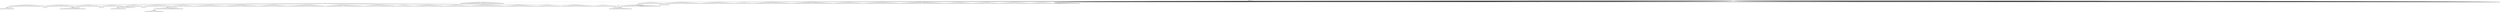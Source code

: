 digraph g {
	"53" -> "54";
	"54" [color=indianred1, style=filled, label="14"];
	"52" -> "53";
	"53" [label="15"];
	"49" -> "50";
	"50" [label="48"];
	"46" -> "47";
	"47" [color=indianred1, style=filled, label="25"];
	"45" -> "46";
	"46" [label="10"];
	"41" -> "42";
	"42" [label="9"];
	"37" -> "38";
	"38" [color=indianred1, style=filled, label="42"];
	"36" -> "37";
	"37" [label="27"];
	"36" -> "39";
	"39" [label="46"];
	"34" -> "35";
	"35" [label="6"];
	"27" -> "28";
	"28" [color=indianred1, style=filled, label="39"];
	"26" -> "27";
	"27" [label="24"];
	"25" -> "26";
	"26" [color=indianred1, style=filled, label="7"];
	"24" -> "25";
	"25" [label="39"];
	"20" -> "21";
	"21" [label="2"];
	"20" -> "22";
	"22" [label="38"];
	"20" -> "23";
	"23" [label="35"];
	"20" -> "24";
	"24" [label="7"];
	"20" -> "29";
	"29" [label="50"];
	"20" -> "30";
	"30" [label="30"];
	"20" -> "31";
	"31" [label="36"];
	"20" -> "32";
	"32" [label="17"];
	"20" -> "33";
	"33" [label="20"];
	"20" -> "34";
	"34" [label="32"];
	"20" -> "36";
	"36" [label="42"];
	"20" -> "40";
	"40" [label="49"];
	"20" -> "41";
	"41" [label="11"];
	"20" -> "43";
	"43" [label="1"];
	"20" -> "44";
	"44" [label="40"];
	"20" -> "45";
	"45" [label="25"];
	"20" -> "48";
	"48" [label="37"];
	"20" -> "49";
	"49" [label="47"];
	"20" -> "51";
	"51" [label="23"];
	"20" -> "52";
	"52" [label="14"];
	"20" -> "55";
	"55" [label="21"];
	"19" -> "20";
	"20" [color=indianred1, style=filled, label="19"];
	"9" -> "10";
	"10" [label="28"];
	"7" -> "8";
	"8" [color=indianred1, style=filled, label="41"];
	"6" -> "7";
	"7" [label="3"];
	"5" -> "6";
	"6" [color=indianred1, style=filled, label="5"];
	"5" -> "9";
	"9" [label="13"];
	"4" -> "5";
	"5" [label="41"];
	"2" -> "3";
	"3" [label="22"];
	"0" -> "1";
	"1" [label="45"];
	"0" -> "2";
	"2" [label="26"];
	"0" -> "4";
	"4" [label="5"];
	"0" -> "11";
	"11" [label="31"];
	"0" -> "12";
	"12" [label="18"];
	"0" -> "13";
	"13" [label="43"];
	"0" -> "14";
	"14" [label="29"];
	"0" -> "15";
	"15" [label="44"];
	"0" -> "16";
	"16" [label="12"];
	"0" -> "17";
	"17" [label="16"];
	"0" -> "18";
	"18" [label="33"];
	"0" -> "19";
	"19" [label="19"];
	"0" -> "56";
	"56" [label="8"];
	"0" -> "57";
	"57" [label="34"];
	"0" -> "58";
	"58" [label="4"];
	"0" [label="germline"];
	"0" -> "cell1";
	"cell1" [shape=box];
	"0" -> "cell2";
	"cell2" [shape=box];
	"32" -> "cell3";
	"cell3" [shape=box];
	"0" -> "cell4";
	"cell4" [shape=box];
	"0" -> "cell5";
	"cell5" [shape=box];
	"6" -> "cell6";
	"cell6" [shape=box];
	"0" -> "cell7";
	"cell7" [shape=box];
	"6" -> "cell8";
	"cell8" [shape=box];
	"0" -> "cell9";
	"cell9" [shape=box];
	"22" -> "cell10";
	"cell10" [shape=box];
	"0" -> "cell11";
	"cell11" [shape=box];
	"26" -> "cell12";
	"cell12" [shape=box];
	"43" -> "cell13";
	"cell13" [shape=box];
	"24" -> "cell14";
	"cell14" [shape=box];
	"0" -> "cell15";
	"cell15" [shape=box];
	"28" -> "cell16";
	"cell16" [shape=box];
	"39" -> "cell17";
	"cell17" [shape=box];
	"0" -> "cell18";
	"cell18" [shape=box];
	"57" -> "cell19";
	"cell19" [shape=box];
	"40" -> "cell20";
	"cell20" [shape=box];
	"0" -> "cell21";
	"cell21" [shape=box];
	"0" -> "cell22";
	"cell22" [shape=box];
	"0" -> "cell23";
	"cell23" [shape=box];
	"0" -> "cell24";
	"cell24" [shape=box];
	"0" -> "cell25";
	"cell25" [shape=box];
	"0" -> "cell26";
	"cell26" [shape=box];
	"0" -> "cell27";
	"cell27" [shape=box];
	"0" -> "cell28";
	"cell28" [shape=box];
	"0" -> "cell29";
	"cell29" [shape=box];
	"52" -> "cell30";
	"cell30" [shape=box];
	"0" -> "cell31";
	"cell31" [shape=box];
	"14" -> "cell32";
	"cell32" [shape=box];
	"16" -> "cell33";
	"cell33" [shape=box];
	"0" -> "cell34";
	"cell34" [shape=box];
	"0" -> "cell35";
	"cell35" [shape=box];
	"0" -> "cell36";
	"cell36" [shape=box];
	"13" -> "cell37";
	"cell37" [shape=box];
	"0" -> "cell38";
	"cell38" [shape=box];
	"39" -> "cell39";
	"cell39" [shape=box];
	"0" -> "cell40";
	"cell40" [shape=box];
	"0" -> "cell41";
	"cell41" [shape=box];
	"24" -> "cell42";
	"cell42" [shape=box];
	"0" -> "cell43";
	"cell43" [shape=box];
	"0" -> "cell44";
	"cell44" [shape=box];
	"12" -> "cell45";
	"cell45" [shape=box];
	"6" -> "cell46";
	"cell46" [shape=box];
	"38" -> "cell47";
	"cell47" [shape=box];
	"0" -> "cell48";
	"cell48" [shape=box];
	"49" -> "cell49";
	"cell49" [shape=box];
	"48" -> "cell50";
	"cell50" [shape=box];
	"52" -> "cell51";
	"cell51" [shape=box];
	"0" -> "cell52";
	"cell52" [shape=box];
	"0" -> "cell53";
	"cell53" [shape=box];
	"6" -> "cell54";
	"cell54" [shape=box];
	"57" -> "cell55";
	"cell55" [shape=box];
	"38" -> "cell56";
	"cell56" [shape=box];
	"36" -> "cell57";
	"cell57" [shape=box];
	"0" -> "cell58";
	"cell58" [shape=box];
	"17" -> "cell59";
	"cell59" [shape=box];
	"0" -> "cell60";
	"cell60" [shape=box];
	"0" -> "cell61";
	"cell61" [shape=box];
	"0" -> "cell62";
	"cell62" [shape=box];
	"21" -> "cell63";
	"cell63" [shape=box];
	"50" -> "cell64";
	"cell64" [shape=box];
	"16" -> "cell65";
	"cell65" [shape=box];
	"32" -> "cell66";
	"cell66" [shape=box];
	"55" -> "cell67";
	"cell67" [shape=box];
	"14" -> "cell68";
	"cell68" [shape=box];
	"0" -> "cell69";
	"cell69" [shape=box];
	"19" -> "cell70";
	"cell70" [shape=box];
	"22" -> "cell71";
	"cell71" [shape=box];
	"15" -> "cell72";
	"cell72" [shape=box];
	"40" -> "cell73";
	"cell73" [shape=box];
	"0" -> "cell74";
	"cell74" [shape=box];
	"0" -> "cell75";
	"cell75" [shape=box];
	"15" -> "cell76";
	"cell76" [shape=box];
	"0" -> "cell77";
	"cell77" [shape=box];
	"14" -> "cell78";
	"cell78" [shape=box];
	"55" -> "cell79";
	"cell79" [shape=box];
	"21" -> "cell80";
	"cell80" [shape=box];
	"28" -> "cell81";
	"cell81" [shape=box];
	"0" -> "cell82";
	"cell82" [shape=box];
	"0" -> "cell83";
	"cell83" [shape=box];
	"0" -> "cell84";
	"cell84" [shape=box];
	"0" -> "cell85";
	"cell85" [shape=box];
	"0" -> "cell86";
	"cell86" [shape=box];
	"31" -> "cell87";
	"cell87" [shape=box];
	"45" -> "cell88";
	"cell88" [shape=box];
	"0" -> "cell89";
	"cell89" [shape=box];
	"0" -> "cell90";
	"cell90" [shape=box];
	"0" -> "cell91";
	"cell91" [shape=box];
	"0" -> "cell92";
	"cell92" [shape=box];
	"0" -> "cell93";
	"cell93" [shape=box];
	"28" -> "cell94";
	"cell94" [shape=box];
	"0" -> "cell95";
	"cell95" [shape=box];
	"0" -> "cell96";
	"cell96" [shape=box];
	"40" -> "cell97";
	"cell97" [shape=box];
	"19" -> "cell98";
	"cell98" [shape=box];
	"47" -> "cell99";
	"cell99" [shape=box];
	"0" -> "cell100";
	"cell100" [shape=box];
	"41" -> "cell101";
	"cell101" [shape=box];
	"0" -> "cell102";
	"cell102" [shape=box];
	"56" -> "cell103";
	"cell103" [shape=box];
	"0" -> "cell104";
	"cell104" [shape=box];
	"0" -> "cell105";
	"cell105" [shape=box];
	"0" -> "cell106";
	"cell106" [shape=box];
	"21" -> "cell107";
	"cell107" [shape=box];
	"52" -> "cell108";
	"cell108" [shape=box];
	"13" -> "cell109";
	"cell109" [shape=box];
	"0" -> "cell110";
	"cell110" [shape=box];
	"0" -> "cell111";
	"cell111" [shape=box];
	"45" -> "cell112";
	"cell112" [shape=box];
	"19" -> "cell113";
	"cell113" [shape=box];
	"0" -> "cell114";
	"cell114" [shape=box];
	"41" -> "cell115";
	"cell115" [shape=box];
	"0" -> "cell116";
	"cell116" [shape=box];
	"31" -> "cell117";
	"cell117" [shape=box];
	"31" -> "cell118";
	"cell118" [shape=box];
	"55" -> "cell119";
	"cell119" [shape=box];
	"19" -> "cell120";
	"cell120" [shape=box];
	"47" -> "cell121";
	"cell121" [shape=box];
	"0" -> "cell122";
	"cell122" [shape=box];
	"11" -> "cell123";
	"cell123" [shape=box];
	"50" -> "cell124";
	"cell124" [shape=box];
	"2" -> "cell125";
	"cell125" [shape=box];
	"0" -> "cell126";
	"cell126" [shape=box];
	"0" -> "cell127";
	"cell127" [shape=box];
	"49" -> "cell128";
	"cell128" [shape=box];
	"0" -> "cell129";
	"cell129" [shape=box];
	"0" -> "cell130";
	"cell130" [shape=box];
	"22" -> "cell131";
	"cell131" [shape=box];
	"6" -> "cell132";
	"cell132" [shape=box];
	"0" -> "cell133";
	"cell133" [shape=box];
	"33" -> "cell134";
	"cell134" [shape=box];
	"19" -> "cell135";
	"cell135" [shape=box];
	"0" -> "cell136";
	"cell136" [shape=box];
	"0" -> "cell137";
	"cell137" [shape=box];
	"40" -> "cell138";
	"cell138" [shape=box];
	"19" -> "cell139";
	"cell139" [shape=box];
	"36" -> "cell140";
	"cell140" [shape=box];
	"0" -> "cell141";
	"cell141" [shape=box];
	"48" -> "cell142";
	"cell142" [shape=box];
	"0" -> "cell143";
	"cell143" [shape=box];
	"44" -> "cell144";
	"cell144" [shape=box];
	"29" -> "cell145";
	"cell145" [shape=box];
	"0" -> "cell146";
	"cell146" [shape=box];
	"0" -> "cell147";
	"cell147" [shape=box];
	"0" -> "cell148";
	"cell148" [shape=box];
	"0" -> "cell149";
	"cell149" [shape=box];
	"0" -> "cell150";
	"cell150" [shape=box];
	"13" -> "cell151";
	"cell151" [shape=box];
	"0" -> "cell152";
	"cell152" [shape=box];
	"0" -> "cell153";
	"cell153" [shape=box];
	"0" -> "cell154";
	"cell154" [shape=box];
	"45" -> "cell155";
	"cell155" [shape=box];
	"0" -> "cell156";
	"cell156" [shape=box];
	"0" -> "cell157";
	"cell157" [shape=box];
	"0" -> "cell158";
	"cell158" [shape=box];
	"0" -> "cell159";
	"cell159" [shape=box];
	"0" -> "cell160";
	"cell160" [shape=box];
	"0" -> "cell161";
	"cell161" [shape=box];
	"2" -> "cell162";
	"cell162" [shape=box];
	"6" -> "cell163";
	"cell163" [shape=box];
	"43" -> "cell164";
	"cell164" [shape=box];
	"51" -> "cell165";
	"cell165" [shape=box];
	"47" -> "cell166";
	"cell166" [shape=box];
	"0" -> "cell167";
	"cell167" [shape=box];
	"0" -> "cell168";
	"cell168" [shape=box];
	"0" -> "cell169";
	"cell169" [shape=box];
	"0" -> "cell170";
	"cell170" [shape=box];
	"33" -> "cell171";
	"cell171" [shape=box];
	"41" -> "cell172";
	"cell172" [shape=box];
	"0" -> "cell173";
	"cell173" [shape=box];
	"57" -> "cell174";
	"cell174" [shape=box];
	"52" -> "cell175";
	"cell175" [shape=box];
	"14" -> "cell176";
	"cell176" [shape=box];
	"24" -> "cell177";
	"cell177" [shape=box];
	"6" -> "cell178";
	"cell178" [shape=box];
	"0" -> "cell179";
	"cell179" [shape=box];
	"0" -> "cell180";
	"cell180" [shape=box];
	"0" -> "cell181";
	"cell181" [shape=box];
	"24" -> "cell182";
	"cell182" [shape=box];
	"4" -> "cell183";
	"cell183" [shape=box];
	"16" -> "cell184";
	"cell184" [shape=box];
	"44" -> "cell185";
	"cell185" [shape=box];
	"56" -> "cell186";
	"cell186" [shape=box];
	"34" -> "cell187";
	"cell187" [shape=box];
	"34" -> "cell188";
	"cell188" [shape=box];
	"19" -> "cell189";
	"cell189" [shape=box];
	"0" -> "cell190";
	"cell190" [shape=box];
	"0" -> "cell191";
	"cell191" [shape=box];
	"0" -> "cell192";
	"cell192" [shape=box];
	"6" -> "cell193";
	"cell193" [shape=box];
	"30" -> "cell194";
	"cell194" [shape=box];
	"23" -> "cell195";
	"cell195" [shape=box];
	"0" -> "cell196";
	"cell196" [shape=box];
	"37" -> "cell197";
	"cell197" [shape=box];
	"30" -> "cell198";
	"cell198" [shape=box];
	"0" -> "cell199";
	"cell199" [shape=box];
	"16" -> "cell200";
	"cell200" [shape=box];
	"0" -> "cell201";
	"cell201" [shape=box];
	"8" -> "cell202";
	"cell202" [shape=box];
	"0" -> "cell203";
	"cell203" [shape=box];
	"0" -> "cell204";
	"cell204" [shape=box];
	"29" -> "cell205";
	"cell205" [shape=box];
	"30" -> "cell206";
	"cell206" [shape=box];
	"0" -> "cell207";
	"cell207" [shape=box];
	"0" -> "cell208";
	"cell208" [shape=box];
	"0" -> "cell209";
	"cell209" [shape=box];
	"0" -> "cell210";
	"cell210" [shape=box];
	"0" -> "cell211";
	"cell211" [shape=box];
	"0" -> "cell212";
	"cell212" [shape=box];
	"0" -> "cell213";
	"cell213" [shape=box];
	"0" -> "cell214";
	"cell214" [shape=box];
	"40" -> "cell215";
	"cell215" [shape=box];
	"4" -> "cell216";
	"cell216" [shape=box];
	"0" -> "cell217";
	"cell217" [shape=box];
	"23" -> "cell218";
	"cell218" [shape=box];
	"0" -> "cell219";
	"cell219" [shape=box];
	"0" -> "cell220";
	"cell220" [shape=box];
	"49" -> "cell221";
	"cell221" [shape=box];
	"0" -> "cell222";
	"cell222" [shape=box];
	"0" -> "cell223";
	"cell223" [shape=box];
	"0" -> "cell224";
	"cell224" [shape=box];
	"0" -> "cell225";
	"cell225" [shape=box];
	"16" -> "cell226";
	"cell226" [shape=box];
	"0" -> "cell227";
	"cell227" [shape=box];
	"0" -> "cell228";
	"cell228" [shape=box];
	"0" -> "cell229";
	"cell229" [shape=box];
	"17" -> "cell230";
	"cell230" [shape=box];
	"17" -> "cell231";
	"cell231" [shape=box];
	"0" -> "cell232";
	"cell232" [shape=box];
	"0" -> "cell233";
	"cell233" [shape=box];
	"0" -> "cell234";
	"cell234" [shape=box];
	"0" -> "cell235";
	"cell235" [shape=box];
	"27" -> "cell236";
	"cell236" [shape=box];
	"0" -> "cell237";
	"cell237" [shape=box];
	"13" -> "cell238";
	"cell238" [shape=box];
	"22" -> "cell239";
	"cell239" [shape=box];
	"33" -> "cell240";
	"cell240" [shape=box];
	"6" -> "cell241";
	"cell241" [shape=box];
	"11" -> "cell242";
	"cell242" [shape=box];
	"0" -> "cell243";
	"cell243" [shape=box];
	"0" -> "cell244";
	"cell244" [shape=box];
	"49" -> "cell245";
	"cell245" [shape=box];
	"0" -> "cell246";
	"cell246" [shape=box];
	"0" -> "cell247";
	"cell247" [shape=box];
	"2" -> "cell248";
	"cell248" [shape=box];
	"18" -> "cell249";
	"cell249" [shape=box];
	"14" -> "cell250";
	"cell250" [shape=box];
	"11" -> "cell251";
	"cell251" [shape=box];
	"0" -> "cell252";
	"cell252" [shape=box];
	"30" -> "cell253";
	"cell253" [shape=box];
	"0" -> "cell254";
	"cell254" [shape=box];
	"0" -> "cell255";
	"cell255" [shape=box];
	"0" -> "cell256";
	"cell256" [shape=box];
	"0" -> "cell257";
	"cell257" [shape=box];
	"22" -> "cell258";
	"cell258" [shape=box];
	"0" -> "cell259";
	"cell259" [shape=box];
	"0" -> "cell260";
	"cell260" [shape=box];
	"0" -> "cell261";
	"cell261" [shape=box];
	"8" -> "cell262";
	"cell262" [shape=box];
	"10" -> "cell263";
	"cell263" [shape=box];
	"0" -> "cell264";
	"cell264" [shape=box];
	"0" -> "cell265";
	"cell265" [shape=box];
	"43" -> "cell266";
	"cell266" [shape=box];
	"55" -> "cell267";
	"cell267" [shape=box];
	"36" -> "cell268";
	"cell268" [shape=box];
	"4" -> "cell269";
	"cell269" [shape=box];
	"0" -> "cell270";
	"cell270" [shape=box];
	"29" -> "cell271";
	"cell271" [shape=box];
	"21" -> "cell272";
	"cell272" [shape=box];
	"6" -> "cell273";
	"cell273" [shape=box];
	"0" -> "cell274";
	"cell274" [shape=box];
	"0" -> "cell275";
	"cell275" [shape=box];
	"32" -> "cell276";
	"cell276" [shape=box];
	"6" -> "cell277";
	"cell277" [shape=box];
	"0" -> "cell278";
	"cell278" [shape=box];
	"2" -> "cell279";
	"cell279" [shape=box];
	"0" -> "cell280";
	"cell280" [shape=box];
	"48" -> "cell281";
	"cell281" [shape=box];
	"29" -> "cell282";
	"cell282" [shape=box];
	"29" -> "cell283";
	"cell283" [shape=box];
	"0" -> "cell284";
	"cell284" [shape=box];
	"0" -> "cell285";
	"cell285" [shape=box];
	"0" -> "cell286";
	"cell286" [shape=box];
	"32" -> "cell287";
	"cell287" [shape=box];
	"0" -> "cell288";
	"cell288" [shape=box];
	"0" -> "cell289";
	"cell289" [shape=box];
	"0" -> "cell290";
	"cell290" [shape=box];
	"0" -> "cell291";
	"cell291" [shape=box];
	"58" -> "cell292";
	"cell292" [shape=box];
	"28" -> "cell293";
	"cell293" [shape=box];
	"51" -> "cell294";
	"cell294" [shape=box];
	"0" -> "cell295";
	"cell295" [shape=box];
	"30" -> "cell296";
	"cell296" [shape=box];
	"23" -> "cell297";
	"cell297" [shape=box];
	"0" -> "cell298";
	"cell298" [shape=box];
	"36" -> "cell299";
	"cell299" [shape=box];
	"51" -> "cell300";
	"cell300" [shape=box];
	"0" -> "cell301";
	"cell301" [shape=box];
	"0" -> "cell302";
	"cell302" [shape=box];
	"0" -> "cell303";
	"cell303" [shape=box];
	"23" -> "cell304";
	"cell304" [shape=box];
	"48" -> "cell305";
	"cell305" [shape=box];
	"32" -> "cell306";
	"cell306" [shape=box];
	"0" -> "cell307";
	"cell307" [shape=box];
	"0" -> "cell308";
	"cell308" [shape=box];
	"0" -> "cell309";
	"cell309" [shape=box];
	"0" -> "cell310";
	"cell310" [shape=box];
	"49" -> "cell311";
	"cell311" [shape=box];
	"0" -> "cell312";
	"cell312" [shape=box];
	"6" -> "cell313";
	"cell313" [shape=box];
	"58" -> "cell314";
	"cell314" [shape=box];
	"0" -> "cell315";
	"cell315" [shape=box];
	"25" -> "cell316";
	"cell316" [shape=box];
	"51" -> "cell317";
	"cell317" [shape=box];
	"15" -> "cell318";
	"cell318" [shape=box];
	"0" -> "cell319";
	"cell319" [shape=box];
	"29" -> "cell320";
	"cell320" [shape=box];
	"49" -> "cell321";
	"cell321" [shape=box];
	"17" -> "cell322";
	"cell322" [shape=box];
	"0" -> "cell323";
	"cell323" [shape=box];
	"0" -> "cell324";
	"cell324" [shape=box];
	"2" -> "cell325";
	"cell325" [shape=box];
	"0" -> "cell326";
	"cell326" [shape=box];
	"0" -> "cell327";
	"cell327" [shape=box];
	"0" -> "cell328";
	"cell328" [shape=box];
	"18" -> "cell329";
	"cell329" [shape=box];
	"0" -> "cell330";
	"cell330" [shape=box];
	"0" -> "cell331";
	"cell331" [shape=box];
	"57" -> "cell332";
	"cell332" [shape=box];
	"31" -> "cell333";
	"cell333" [shape=box];
	"0" -> "cell334";
	"cell334" [shape=box];
	"0" -> "cell335";
	"cell335" [shape=box];
	"19" -> "cell336";
	"cell336" [shape=box];
	"28" -> "cell337";
	"cell337" [shape=box];
	"0" -> "cell338";
	"cell338" [shape=box];
	"13" -> "cell339";
	"cell339" [shape=box];
	"0" -> "cell340";
	"cell340" [shape=box];
	"0" -> "cell341";
	"cell341" [shape=box];
	"2" -> "cell342";
	"cell342" [shape=box];
	"0" -> "cell343";
	"cell343" [shape=box];
	"0" -> "cell344";
	"cell344" [shape=box];
	"0" -> "cell345";
	"cell345" [shape=box];
	"58" -> "cell346";
	"cell346" [shape=box];
	"48" -> "cell347";
	"cell347" [shape=box];
	"0" -> "cell348";
	"cell348" [shape=box];
	"57" -> "cell349";
	"cell349" [shape=box];
	"24" -> "cell350";
	"cell350" [shape=box];
	"0" -> "cell351";
	"cell351" [shape=box];
	"0" -> "cell352";
	"cell352" [shape=box];
	"29" -> "cell353";
	"cell353" [shape=box];
	"0" -> "cell354";
	"cell354" [shape=box];
	"3" -> "cell355";
	"cell355" [shape=box];
	"52" -> "cell356";
	"cell356" [shape=box];
	"44" -> "cell357";
	"cell357" [shape=box];
	"35" -> "cell358";
	"cell358" [shape=box];
	"0" -> "cell359";
	"cell359" [shape=box];
	"24" -> "cell360";
	"cell360" [shape=box];
	"23" -> "cell361";
	"cell361" [shape=box];
	"0" -> "cell362";
	"cell362" [shape=box];
	"30" -> "cell363";
	"cell363" [shape=box];
	"47" -> "cell364";
	"cell364" [shape=box];
	"0" -> "cell365";
	"cell365" [shape=box];
	"6" -> "cell366";
	"cell366" [shape=box];
	"48" -> "cell367";
	"cell367" [shape=box];
	"36" -> "cell368";
	"cell368" [shape=box];
	"51" -> "cell369";
	"cell369" [shape=box];
	"0" -> "cell370";
	"cell370" [shape=box];
	"45" -> "cell371";
	"cell371" [shape=box];
	"0" -> "cell372";
	"cell372" [shape=box];
	"51" -> "cell373";
	"cell373" [shape=box];
	"13" -> "cell374";
	"cell374" [shape=box];
	"0" -> "cell375";
	"cell375" [shape=box];
	"0" -> "cell376";
	"cell376" [shape=box];
	"0" -> "cell377";
	"cell377" [shape=box];
	"0" -> "cell378";
	"cell378" [shape=box];
	"0" -> "cell379";
	"cell379" [shape=box];
	"0" -> "cell380";
	"cell380" [shape=box];
	"21" -> "cell381";
	"cell381" [shape=box];
	"0" -> "cell382";
	"cell382" [shape=box];
	"21" -> "cell383";
	"cell383" [shape=box];
	"35" -> "cell384";
	"cell384" [shape=box];
	"0" -> "cell385";
	"cell385" [shape=box];
	"0" -> "cell386";
	"cell386" [shape=box];
	"0" -> "cell387";
	"cell387" [shape=box];
	"0" -> "cell388";
	"cell388" [shape=box];
	"0" -> "cell389";
	"cell389" [shape=box];
	"47" -> "cell390";
	"cell390" [shape=box];
	"17" -> "cell391";
	"cell391" [shape=box];
	"0" -> "cell392";
	"cell392" [shape=box];
	"0" -> "cell393";
	"cell393" [shape=box];
	"0" -> "cell394";
	"cell394" [shape=box];
	"0" -> "cell395";
	"cell395" [shape=box];
	"0" -> "cell396";
	"cell396" [shape=box];
	"0" -> "cell397";
	"cell397" [shape=box];
	"0" -> "cell398";
	"cell398" [shape=box];
	"0" -> "cell399";
	"cell399" [shape=box];
	"0" -> "cell400";
	"cell400" [shape=box];
	"0" -> "cell401";
	"cell401" [shape=box];
	"0" -> "cell402";
	"cell402" [shape=box];
	"4" -> "cell403";
	"cell403" [shape=box];
	"16" -> "cell404";
	"cell404" [shape=box];
	"0" -> "cell405";
	"cell405" [shape=box];
	"0" -> "cell406";
	"cell406" [shape=box];
	"13" -> "cell407";
	"cell407" [shape=box];
	"0" -> "cell408";
	"cell408" [shape=box];
	"0" -> "cell409";
	"cell409" [shape=box];
	"0" -> "cell410";
	"cell410" [shape=box];
	"0" -> "cell411";
	"cell411" [shape=box];
	"30" -> "cell412";
	"cell412" [shape=box];
	"44" -> "cell413";
	"cell413" [shape=box];
	"0" -> "cell414";
	"cell414" [shape=box];
	"33" -> "cell415";
	"cell415" [shape=box];
	"0" -> "cell416";
	"cell416" [shape=box];
	"0" -> "cell417";
	"cell417" [shape=box];
	"0" -> "cell418";
	"cell418" [shape=box];
	"0" -> "cell419";
	"cell419" [shape=box];
	"18" -> "cell420";
	"cell420" [shape=box];
	"0" -> "cell421";
	"cell421" [shape=box];
	"40" -> "cell422";
	"cell422" [shape=box];
	"49" -> "cell423";
	"cell423" [shape=box];
	"0" -> "cell424";
	"cell424" [shape=box];
	"12" -> "cell425";
	"cell425" [shape=box];
	"11" -> "cell426";
	"cell426" [shape=box];
	"43" -> "cell427";
	"cell427" [shape=box];
	"1" -> "cell428";
	"cell428" [shape=box];
	"0" -> "cell429";
	"cell429" [shape=box];
	"4" -> "cell430";
	"cell430" [shape=box];
	"0" -> "cell431";
	"cell431" [shape=box];
	"29" -> "cell432";
	"cell432" [shape=box];
	"52" -> "cell433";
	"cell433" [shape=box];
	"0" -> "cell434";
	"cell434" [shape=box];
	"0" -> "cell435";
	"cell435" [shape=box];
	"13" -> "cell436";
	"cell436" [shape=box];
	"2" -> "cell437";
	"cell437" [shape=box];
	"52" -> "cell438";
	"cell438" [shape=box];
	"22" -> "cell439";
	"cell439" [shape=box];
	"0" -> "cell440";
	"cell440" [shape=box];
	"45" -> "cell441";
	"cell441" [shape=box];
	"0" -> "cell442";
	"cell442" [shape=box];
	"18" -> "cell443";
	"cell443" [shape=box];
	"0" -> "cell444";
	"cell444" [shape=box];
	"0" -> "cell445";
	"cell445" [shape=box];
	"34" -> "cell446";
	"cell446" [shape=box];
	"0" -> "cell447";
	"cell447" [shape=box];
	"10" -> "cell448";
	"cell448" [shape=box];
	"1" -> "cell449";
	"cell449" [shape=box];
	"52" -> "cell450";
	"cell450" [shape=box];
	"43" -> "cell451";
	"cell451" [shape=box];
	"19" -> "cell452";
	"cell452" [shape=box];
	"0" -> "cell453";
	"cell453" [shape=box];
	"0" -> "cell454";
	"cell454" [shape=box];
	"41" -> "cell455";
	"cell455" [shape=box];
	"0" -> "cell456";
	"cell456" [shape=box];
	"0" -> "cell457";
	"cell457" [shape=box];
	"0" -> "cell458";
	"cell458" [shape=box];
	"0" -> "cell459";
	"cell459" [shape=box];
	"47" -> "cell460";
	"cell460" [shape=box];
	"0" -> "cell461";
	"cell461" [shape=box];
	"1" -> "cell462";
	"cell462" [shape=box];
	"0" -> "cell463";
	"cell463" [shape=box];
	"13" -> "cell464";
	"cell464" [shape=box];
	"0" -> "cell465";
	"cell465" [shape=box];
	"0" -> "cell466";
	"cell466" [shape=box];
	"43" -> "cell467";
	"cell467" [shape=box];
	"0" -> "cell468";
	"cell468" [shape=box];
	"0" -> "cell469";
	"cell469" [shape=box];
	"0" -> "cell470";
	"cell470" [shape=box];
	"2" -> "cell471";
	"cell471" [shape=box];
	"11" -> "cell472";
	"cell472" [shape=box];
	"0" -> "cell473";
	"cell473" [shape=box];
	"15" -> "cell474";
	"cell474" [shape=box];
	"0" -> "cell475";
	"cell475" [shape=box];
	"49" -> "cell476";
	"cell476" [shape=box];
	"12" -> "cell477";
	"cell477" [shape=box];
	"0" -> "cell478";
	"cell478" [shape=box];
	"43" -> "cell479";
	"cell479" [shape=box];
	"0" -> "cell480";
	"cell480" [shape=box];
	"0" -> "cell481";
	"cell481" [shape=box];
	"52" -> "cell482";
	"cell482" [shape=box];
	"0" -> "cell483";
	"cell483" [shape=box];
	"0" -> "cell484";
	"cell484" [shape=box];
	"4" -> "cell485";
	"cell485" [shape=box];
	"15" -> "cell486";
	"cell486" [shape=box];
	"43" -> "cell487";
	"cell487" [shape=box];
	"0" -> "cell488";
	"cell488" [shape=box];
	"0" -> "cell489";
	"cell489" [shape=box];
	"0" -> "cell490";
	"cell490" [shape=box];
	"13" -> "cell491";
	"cell491" [shape=box];
	"0" -> "cell492";
	"cell492" [shape=box];
	"0" -> "cell493";
	"cell493" [shape=box];
	"0" -> "cell494";
	"cell494" [shape=box];
	"0" -> "cell495";
	"cell495" [shape=box];
	"0" -> "cell496";
	"cell496" [shape=box];
	"12" -> "cell497";
	"cell497" [shape=box];
	"1" -> "cell498";
	"cell498" [shape=box];
	"33" -> "cell499";
	"cell499" [shape=box];
	"0" -> "cell500";
	"cell500" [shape=box];
	"13" -> "cell501";
	"cell501" [shape=box];
	"0" -> "cell502";
	"cell502" [shape=box];
	"57" -> "cell503";
	"cell503" [shape=box];
	"0" -> "cell504";
	"cell504" [shape=box];
	"0" -> "cell505";
	"cell505" [shape=box];
	"0" -> "cell506";
	"cell506" [shape=box];
	"24" -> "cell507";
	"cell507" [shape=box];
	"0" -> "cell508";
	"cell508" [shape=box];
	"0" -> "cell509";
	"cell509" [shape=box];
	"45" -> "cell510";
	"cell510" [shape=box];
	"34" -> "cell511";
	"cell511" [shape=box];
	"0" -> "cell512";
	"cell512" [shape=box];
	"0" -> "cell513";
	"cell513" [shape=box];
	"0" -> "cell514";
	"cell514" [shape=box];
	"40" -> "cell515";
	"cell515" [shape=box];
	"41" -> "cell516";
	"cell516" [shape=box];
	"0" -> "cell517";
	"cell517" [shape=box];
	"0" -> "cell518";
	"cell518" [shape=box];
	"17" -> "cell519";
	"cell519" [shape=box];
	"38" -> "cell520";
	"cell520" [shape=box];
	"43" -> "cell521";
	"cell521" [shape=box];
	"26" -> "cell522";
	"cell522" [shape=box];
	"0" -> "cell523";
	"cell523" [shape=box];
	"19" -> "cell524";
	"cell524" [shape=box];
	"0" -> "cell525";
	"cell525" [shape=box];
	"25" -> "cell526";
	"cell526" [shape=box];
	"53" -> "cell527";
	"cell527" [shape=box];
	"0" -> "cell528";
	"cell528" [shape=box];
	"0" -> "cell529";
	"cell529" [shape=box];
	"47" -> "cell530";
	"cell530" [shape=box];
	"14" -> "cell531";
	"cell531" [shape=box];
	"58" -> "cell532";
	"cell532" [shape=box];
	"0" -> "cell533";
	"cell533" [shape=box];
	"0" -> "cell534";
	"cell534" [shape=box];
	"19" -> "cell535";
	"cell535" [shape=box];
	"30" -> "cell536";
	"cell536" [shape=box];
	"39" -> "cell537";
	"cell537" [shape=box];
	"0" -> "cell538";
	"cell538" [shape=box];
	"0" -> "cell539";
	"cell539" [shape=box];
	"58" -> "cell540";
	"cell540" [shape=box];
	"9" -> "cell541";
	"cell541" [shape=box];
	"23" -> "cell542";
	"cell542" [shape=box];
	"0" -> "cell543";
	"cell543" [shape=box];
	"0" -> "cell544";
	"cell544" [shape=box];
	"0" -> "cell545";
	"cell545" [shape=box];
	"0" -> "cell546";
	"cell546" [shape=box];
	"3" -> "cell547";
	"cell547" [shape=box];
	"15" -> "cell548";
	"cell548" [shape=box];
	"0" -> "cell549";
	"cell549" [shape=box];
	"0" -> "cell550";
	"cell550" [shape=box];
	"2" -> "cell551";
	"cell551" [shape=box];
	"0" -> "cell552";
	"cell552" [shape=box];
	"0" -> "cell553";
	"cell553" [shape=box];
	"1" -> "cell554";
	"cell554" [shape=box];
	"33" -> "cell555";
	"cell555" [shape=box];
	"0" -> "cell556";
	"cell556" [shape=box];
	"13" -> "cell557";
	"cell557" [shape=box];
	"0" -> "cell558";
	"cell558" [shape=box];
	"0" -> "cell559";
	"cell559" [shape=box];
	"54" -> "cell560";
	"cell560" [shape=box];
	"0" -> "cell561";
	"cell561" [shape=box];
	"0" -> "cell562";
	"cell562" [shape=box];
	"51" -> "cell563";
	"cell563" [shape=box];
	"0" -> "cell564";
	"cell564" [shape=box];
	"24" -> "cell565";
	"cell565" [shape=box];
	"0" -> "cell566";
	"cell566" [shape=box];
	"23" -> "cell567";
	"cell567" [shape=box];
	"0" -> "cell568";
	"cell568" [shape=box];
	"0" -> "cell569";
	"cell569" [shape=box];
	"0" -> "cell570";
	"cell570" [shape=box];
	"0" -> "cell571";
	"cell571" [shape=box];
	"14" -> "cell572";
	"cell572" [shape=box];
	"44" -> "cell573";
	"cell573" [shape=box];
	"0" -> "cell574";
	"cell574" [shape=box];
	"0" -> "cell575";
	"cell575" [shape=box];
	"0" -> "cell576";
	"cell576" [shape=box];
	"0" -> "cell577";
	"cell577" [shape=box];
	"0" -> "cell578";
	"cell578" [shape=box];
	"0" -> "cell579";
	"cell579" [shape=box];
	"49" -> "cell580";
	"cell580" [shape=box];
	"22" -> "cell581";
	"cell581" [shape=box];
	"0" -> "cell582";
	"cell582" [shape=box];
	"0" -> "cell583";
	"cell583" [shape=box];
	"0" -> "cell584";
	"cell584" [shape=box];
	"30" -> "cell585";
	"cell585" [shape=box];
	"0" -> "cell586";
	"cell586" [shape=box];
	"0" -> "cell587";
	"cell587" [shape=box];
	"0" -> "cell588";
	"cell588" [shape=box];
	"56" -> "cell589";
	"cell589" [shape=box];
	"19" -> "cell590";
	"cell590" [shape=box];
	"0" -> "cell591";
	"cell591" [shape=box];
	"6" -> "cell592";
	"cell592" [shape=box];
	"0" -> "cell593";
	"cell593" [shape=box];
	"8" -> "cell594";
	"cell594" [shape=box];
	"12" -> "cell595";
	"cell595" [shape=box];
	"0" -> "cell596";
	"cell596" [shape=box];
	"51" -> "cell597";
	"cell597" [shape=box];
	"49" -> "cell598";
	"cell598" [shape=box];
	"0" -> "cell599";
	"cell599" [shape=box];
	"0" -> "cell600";
	"cell600" [shape=box];
	"55" -> "cell601";
	"cell601" [shape=box];
	"33" -> "cell602";
	"cell602" [shape=box];
	"29" -> "cell603";
	"cell603" [shape=box];
	"31" -> "cell604";
	"cell604" [shape=box];
	"0" -> "cell605";
	"cell605" [shape=box];
	"0" -> "cell606";
	"cell606" [shape=box];
	"0" -> "cell607";
	"cell607" [shape=box];
	"29" -> "cell608";
	"cell608" [shape=box];
	"0" -> "cell609";
	"cell609" [shape=box];
	"44" -> "cell610";
	"cell610" [shape=box];
	"0" -> "cell611";
	"cell611" [shape=box];
	"0" -> "cell612";
	"cell612" [shape=box];
	"53" -> "cell613";
	"cell613" [shape=box];
	"0" -> "cell614";
	"cell614" [shape=box];
	"1" -> "cell615";
	"cell615" [shape=box];
	"0" -> "cell616";
	"cell616" [shape=box];
	"0" -> "cell617";
	"cell617" [shape=box];
	"0" -> "cell618";
	"cell618" [shape=box];
	"17" -> "cell619";
	"cell619" [shape=box];
	"0" -> "cell620";
	"cell620" [shape=box];
	"0" -> "cell621";
	"cell621" [shape=box];
	"29" -> "cell622";
	"cell622" [shape=box];
	"0" -> "cell623";
	"cell623" [shape=box];
	"0" -> "cell624";
	"cell624" [shape=box];
	"0" -> "cell625";
	"cell625" [shape=box];
	"0" -> "cell626";
	"cell626" [shape=box];
	"52" -> "cell627";
	"cell627" [shape=box];
	"21" -> "cell628";
	"cell628" [shape=box];
	"29" -> "cell629";
	"cell629" [shape=box];
	"26" -> "cell630";
	"cell630" [shape=box];
	"0" -> "cell631";
	"cell631" [shape=box];
	"8" -> "cell632";
	"cell632" [shape=box];
	"16" -> "cell633";
	"cell633" [shape=box];
	"0" -> "cell634";
	"cell634" [shape=box];
	"0" -> "cell635";
	"cell635" [shape=box];
	"0" -> "cell636";
	"cell636" [shape=box];
	"30" -> "cell637";
	"cell637" [shape=box];
	"0" -> "cell638";
	"cell638" [shape=box];
	"0" -> "cell639";
	"cell639" [shape=box];
	"16" -> "cell640";
	"cell640" [shape=box];
	"0" -> "cell641";
	"cell641" [shape=box];
	"0" -> "cell642";
	"cell642" [shape=box];
	"58" -> "cell643";
	"cell643" [shape=box];
	"45" -> "cell644";
	"cell644" [shape=box];
	"55" -> "cell645";
	"cell645" [shape=box];
	"22" -> "cell646";
	"cell646" [shape=box];
	"23" -> "cell647";
	"cell647" [shape=box];
	"19" -> "cell648";
	"cell648" [shape=box];
	"0" -> "cell649";
	"cell649" [shape=box];
	"16" -> "cell650";
	"cell650" [shape=box];
	"38" -> "cell651";
	"cell651" [shape=box];
	"0" -> "cell652";
	"cell652" [shape=box];
	"39" -> "cell653";
	"cell653" [shape=box];
	"0" -> "cell654";
	"cell654" [shape=box];
	"18" -> "cell655";
	"cell655" [shape=box];
	"0" -> "cell656";
	"cell656" [shape=box];
	"0" -> "cell657";
	"cell657" [shape=box];
	"0" -> "cell658";
	"cell658" [shape=box];
	"0" -> "cell659";
	"cell659" [shape=box];
	"21" -> "cell660";
	"cell660" [shape=box];
	"34" -> "cell661";
	"cell661" [shape=box];
	"0" -> "cell662";
	"cell662" [shape=box];
	"0" -> "cell663";
	"cell663" [shape=box];
	"5" -> "cell664";
	"cell664" [shape=box];
	"0" -> "cell665";
	"cell665" [shape=box];
	"54" -> "cell666";
	"cell666" [shape=box];
	"0" -> "cell667";
	"cell667" [shape=box];
	"0" -> "cell668";
	"cell668" [shape=box];
	"44" -> "cell669";
	"cell669" [shape=box];
	"0" -> "cell670";
	"cell670" [shape=box];
	"56" -> "cell671";
	"cell671" [shape=box];
	"0" -> "cell672";
	"cell672" [shape=box];
	"0" -> "cell673";
	"cell673" [shape=box];
	"16" -> "cell674";
	"cell674" [shape=box];
	"56" -> "cell675";
	"cell675" [shape=box];
	"0" -> "cell676";
	"cell676" [shape=box];
	"0" -> "cell677";
	"cell677" [shape=box];
	"22" -> "cell678";
	"cell678" [shape=box];
	"51" -> "cell679";
	"cell679" [shape=box];
	"47" -> "cell680";
	"cell680" [shape=box];
	"31" -> "cell681";
	"cell681" [shape=box];
	"12" -> "cell682";
	"cell682" [shape=box];
	"0" -> "cell683";
	"cell683" [shape=box];
	"6" -> "cell684";
	"cell684" [shape=box];
	"0" -> "cell685";
	"cell685" [shape=box];
	"36" -> "cell686";
	"cell686" [shape=box];
	"0" -> "cell687";
	"cell687" [shape=box];
	"2" -> "cell688";
	"cell688" [shape=box];
	"0" -> "cell689";
	"cell689" [shape=box];
	"0" -> "cell690";
	"cell690" [shape=box];
	"0" -> "cell691";
	"cell691" [shape=box];
	"36" -> "cell692";
	"cell692" [shape=box];
	"0" -> "cell693";
	"cell693" [shape=box];
	"0" -> "cell694";
	"cell694" [shape=box];
	"0" -> "cell695";
	"cell695" [shape=box];
	"0" -> "cell696";
	"cell696" [shape=box];
	"0" -> "cell697";
	"cell697" [shape=box];
	"7" -> "cell698";
	"cell698" [shape=box];
	"0" -> "cell699";
	"cell699" [shape=box];
	"51" -> "cell700";
	"cell700" [shape=box];
	"0" -> "cell701";
	"cell701" [shape=box];
	"0" -> "cell702";
	"cell702" [shape=box];
	"52" -> "cell703";
	"cell703" [shape=box];
	"0" -> "cell704";
	"cell704" [shape=box];
	"0" -> "cell705";
	"cell705" [shape=box];
	"0" -> "cell706";
	"cell706" [shape=box];
	"12" -> "cell707";
	"cell707" [shape=box];
	"44" -> "cell708";
	"cell708" [shape=box];
	"23" -> "cell709";
	"cell709" [shape=box];
	"0" -> "cell710";
	"cell710" [shape=box];
	"49" -> "cell711";
	"cell711" [shape=box];
	"0" -> "cell712";
	"cell712" [shape=box];
	"43" -> "cell713";
	"cell713" [shape=box];
	"0" -> "cell714";
	"cell714" [shape=box];
	"0" -> "cell715";
	"cell715" [shape=box];
	"4" -> "cell716";
	"cell716" [shape=box];
	"12" -> "cell717";
	"cell717" [shape=box];
	"33" -> "cell718";
	"cell718" [shape=box];
	"22" -> "cell719";
	"cell719" [shape=box];
	"15" -> "cell720";
	"cell720" [shape=box];
	"0" -> "cell721";
	"cell721" [shape=box];
	"49" -> "cell722";
	"cell722" [shape=box];
	"0" -> "cell723";
	"cell723" [shape=box];
	"30" -> "cell724";
	"cell724" [shape=box];
	"0" -> "cell725";
	"cell725" [shape=box];
	"34" -> "cell726";
	"cell726" [shape=box];
	"47" -> "cell727";
	"cell727" [shape=box];
	"6" -> "cell728";
	"cell728" [shape=box];
	"0" -> "cell729";
	"cell729" [shape=box];
	"0" -> "cell730";
	"cell730" [shape=box];
	"29" -> "cell731";
	"cell731" [shape=box];
	"16" -> "cell732";
	"cell732" [shape=box];
	"16" -> "cell733";
	"cell733" [shape=box];
	"0" -> "cell734";
	"cell734" [shape=box];
	"6" -> "cell735";
	"cell735" [shape=box];
	"0" -> "cell736";
	"cell736" [shape=box];
	"0" -> "cell737";
	"cell737" [shape=box];
	"0" -> "cell738";
	"cell738" [shape=box];
	"21" -> "cell739";
	"cell739" [shape=box];
	"56" -> "cell740";
	"cell740" [shape=box];
	"55" -> "cell741";
	"cell741" [shape=box];
	"15" -> "cell742";
	"cell742" [shape=box];
	"12" -> "cell743";
	"cell743" [shape=box];
	"0" -> "cell744";
	"cell744" [shape=box];
	"0" -> "cell745";
	"cell745" [shape=box];
	"0" -> "cell746";
	"cell746" [shape=box];
	"0" -> "cell747";
	"cell747" [shape=box];
	"0" -> "cell748";
	"cell748" [shape=box];
	"0" -> "cell749";
	"cell749" [shape=box];
	"52" -> "cell750";
	"cell750" [shape=box];
	"22" -> "cell751";
	"cell751" [shape=box];
	"26" -> "cell752";
	"cell752" [shape=box];
	"14" -> "cell753";
	"cell753" [shape=box];
	"0" -> "cell754";
	"cell754" [shape=box];
	"0" -> "cell755";
	"cell755" [shape=box];
	"0" -> "cell756";
	"cell756" [shape=box];
	"50" -> "cell757";
	"cell757" [shape=box];
	"46" -> "cell758";
	"cell758" [shape=box];
	"0" -> "cell759";
	"cell759" [shape=box];
	"14" -> "cell760";
	"cell760" [shape=box];
	"15" -> "cell761";
	"cell761" [shape=box];
	"0" -> "cell762";
	"cell762" [shape=box];
	"13" -> "cell763";
	"cell763" [shape=box];
	"12" -> "cell764";
	"cell764" [shape=box];
	"0" -> "cell765";
	"cell765" [shape=box];
	"0" -> "cell766";
	"cell766" [shape=box];
	"0" -> "cell767";
	"cell767" [shape=box];
	"40" -> "cell768";
	"cell768" [shape=box];
	"29" -> "cell769";
	"cell769" [shape=box];
	"0" -> "cell770";
	"cell770" [shape=box];
	"28" -> "cell771";
	"cell771" [shape=box];
	"0" -> "cell772";
	"cell772" [shape=box];
	"0" -> "cell773";
	"cell773" [shape=box];
	"31" -> "cell774";
	"cell774" [shape=box];
	"0" -> "cell775";
	"cell775" [shape=box];
	"6" -> "cell776";
	"cell776" [shape=box];
	"31" -> "cell777";
	"cell777" [shape=box];
	"0" -> "cell778";
	"cell778" [shape=box];
	"0" -> "cell779";
	"cell779" [shape=box];
	"36" -> "cell780";
	"cell780" [shape=box];
	"0" -> "cell781";
	"cell781" [shape=box];
	"0" -> "cell782";
	"cell782" [shape=box];
	"0" -> "cell783";
	"cell783" [shape=box];
	"0" -> "cell784";
	"cell784" [shape=box];
	"58" -> "cell785";
	"cell785" [shape=box];
	"51" -> "cell786";
	"cell786" [shape=box];
	"2" -> "cell787";
	"cell787" [shape=box];
	"55" -> "cell788";
	"cell788" [shape=box];
	"11" -> "cell789";
	"cell789" [shape=box];
	"10" -> "cell790";
	"cell790" [shape=box];
	"51" -> "cell791";
	"cell791" [shape=box];
	"0" -> "cell792";
	"cell792" [shape=box];
	"40" -> "cell793";
	"cell793" [shape=box];
	"0" -> "cell794";
	"cell794" [shape=box];
	"0" -> "cell795";
	"cell795" [shape=box];
	"51" -> "cell796";
	"cell796" [shape=box];
	"0" -> "cell797";
	"cell797" [shape=box];
	"47" -> "cell798";
	"cell798" [shape=box];
	"0" -> "cell799";
	"cell799" [shape=box];
	"12" -> "cell800";
	"cell800" [shape=box];
	"33" -> "cell801";
	"cell801" [shape=box];
	"0" -> "cell802";
	"cell802" [shape=box];
	"8" -> "cell803";
	"cell803" [shape=box];
	"29" -> "cell804";
	"cell804" [shape=box];
	"6" -> "cell805";
	"cell805" [shape=box];
	"44" -> "cell806";
	"cell806" [shape=box];
	"0" -> "cell807";
	"cell807" [shape=box];
	"0" -> "cell808";
	"cell808" [shape=box];
	"17" -> "cell809";
	"cell809" [shape=box];
	"0" -> "cell810";
	"cell810" [shape=box];
	"26" -> "cell811";
	"cell811" [shape=box];
	"30" -> "cell812";
	"cell812" [shape=box];
	"0" -> "cell813";
	"cell813" [shape=box];
	"0" -> "cell814";
	"cell814" [shape=box];
	"33" -> "cell815";
	"cell815" [shape=box];
	"0" -> "cell816";
	"cell816" [shape=box];
	"31" -> "cell817";
	"cell817" [shape=box];
	"0" -> "cell818";
	"cell818" [shape=box];
	"0" -> "cell819";
	"cell819" [shape=box];
	"0" -> "cell820";
	"cell820" [shape=box];
	"3" -> "cell821";
	"cell821" [shape=box];
	"0" -> "cell822";
	"cell822" [shape=box];
	"0" -> "cell823";
	"cell823" [shape=box];
	"0" -> "cell824";
	"cell824" [shape=box];
	"14" -> "cell825";
	"cell825" [shape=box];
	"22" -> "cell826";
	"cell826" [shape=box];
	"0" -> "cell827";
	"cell827" [shape=box];
	"0" -> "cell828";
	"cell828" [shape=box];
	"40" -> "cell829";
	"cell829" [shape=box];
	"0" -> "cell830";
	"cell830" [shape=box];
	"0" -> "cell831";
	"cell831" [shape=box];
	"1" -> "cell832";
	"cell832" [shape=box];
	"0" -> "cell833";
	"cell833" [shape=box];
	"0" -> "cell834";
	"cell834" [shape=box];
	"45" -> "cell835";
	"cell835" [shape=box];
	"17" -> "cell836";
	"cell836" [shape=box];
	"0" -> "cell837";
	"cell837" [shape=box];
	"0" -> "cell838";
	"cell838" [shape=box];
	"16" -> "cell839";
	"cell839" [shape=box];
	"0" -> "cell840";
	"cell840" [shape=box];
	"31" -> "cell841";
	"cell841" [shape=box];
	"15" -> "cell842";
	"cell842" [shape=box];
	"14" -> "cell843";
	"cell843" [shape=box];
	"33" -> "cell844";
	"cell844" [shape=box];
	"0" -> "cell845";
	"cell845" [shape=box];
	"44" -> "cell846";
	"cell846" [shape=box];
	"0" -> "cell847";
	"cell847" [shape=box];
	"0" -> "cell848";
	"cell848" [shape=box];
	"21" -> "cell849";
	"cell849" [shape=box];
	"26" -> "cell850";
	"cell850" [shape=box];
	"0" -> "cell851";
	"cell851" [shape=box];
	"12" -> "cell852";
	"cell852" [shape=box];
	"0" -> "cell853";
	"cell853" [shape=box];
	"0" -> "cell854";
	"cell854" [shape=box];
	"0" -> "cell855";
	"cell855" [shape=box];
	"32" -> "cell856";
	"cell856" [shape=box];
	"22" -> "cell857";
	"cell857" [shape=box];
	"44" -> "cell858";
	"cell858" [shape=box];
	"30" -> "cell859";
	"cell859" [shape=box];
	"0" -> "cell860";
	"cell860" [shape=box];
	"21" -> "cell861";
	"cell861" [shape=box];
	"33" -> "cell862";
	"cell862" [shape=box];
	"0" -> "cell863";
	"cell863" [shape=box];
	"29" -> "cell864";
	"cell864" [shape=box];
	"0" -> "cell865";
	"cell865" [shape=box];
	"19" -> "cell866";
	"cell866" [shape=box];
	"0" -> "cell867";
	"cell867" [shape=box];
	"15" -> "cell868";
	"cell868" [shape=box];
	"32" -> "cell869";
	"cell869" [shape=box];
	"0" -> "cell870";
	"cell870" [shape=box];
	"14" -> "cell871";
	"cell871" [shape=box];
	"0" -> "cell872";
	"cell872" [shape=box];
	"0" -> "cell873";
	"cell873" [shape=box];
	"0" -> "cell874";
	"cell874" [shape=box];
	"0" -> "cell875";
	"cell875" [shape=box];
	"34" -> "cell876";
	"cell876" [shape=box];
	"0" -> "cell877";
	"cell877" [shape=box];
	"0" -> "cell878";
	"cell878" [shape=box];
	"0" -> "cell879";
	"cell879" [shape=box];
	"0" -> "cell880";
	"cell880" [shape=box];
	"0" -> "cell881";
	"cell881" [shape=box];
	"0" -> "cell882";
	"cell882" [shape=box];
	"13" -> "cell883";
	"cell883" [shape=box];
	"32" -> "cell884";
	"cell884" [shape=box];
	"0" -> "cell885";
	"cell885" [shape=box];
	"0" -> "cell886";
	"cell886" [shape=box];
	"0" -> "cell887";
	"cell887" [shape=box];
	"0" -> "cell888";
	"cell888" [shape=box];
	"44" -> "cell889";
	"cell889" [shape=box];
	"0" -> "cell890";
	"cell890" [shape=box];
	"6" -> "cell891";
	"cell891" [shape=box];
	"0" -> "cell892";
	"cell892" [shape=box];
	"0" -> "cell893";
	"cell893" [shape=box];
	"0" -> "cell894";
	"cell894" [shape=box];
	"0" -> "cell895";
	"cell895" [shape=box];
	"0" -> "cell896";
	"cell896" [shape=box];
	"0" -> "cell897";
	"cell897" [shape=box];
	"0" -> "cell898";
	"cell898" [shape=box];
	"39" -> "cell899";
	"cell899" [shape=box];
	"13" -> "cell900";
	"cell900" [shape=box];
	"31" -> "cell901";
	"cell901" [shape=box];
	"0" -> "cell902";
	"cell902" [shape=box];
	"1" -> "cell903";
	"cell903" [shape=box];
	"34" -> "cell904";
	"cell904" [shape=box];
	"39" -> "cell905";
	"cell905" [shape=box];
	"0" -> "cell906";
	"cell906" [shape=box];
	"54" -> "cell907";
	"cell907" [shape=box];
	"17" -> "cell908";
	"cell908" [shape=box];
	"0" -> "cell909";
	"cell909" [shape=box];
	"8" -> "cell910";
	"cell910" [shape=box];
	"57" -> "cell911";
	"cell911" [shape=box];
	"13" -> "cell912";
	"cell912" [shape=box];
	"57" -> "cell913";
	"cell913" [shape=box];
	"0" -> "cell914";
	"cell914" [shape=box];
	"0" -> "cell915";
	"cell915" [shape=box];
	"57" -> "cell916";
	"cell916" [shape=box];
	"28" -> "cell917";
	"cell917" [shape=box];
	"0" -> "cell918";
	"cell918" [shape=box];
	"0" -> "cell919";
	"cell919" [shape=box];
	"0" -> "cell920";
	"cell920" [shape=box];
	"0" -> "cell921";
	"cell921" [shape=box];
	"0" -> "cell922";
	"cell922" [shape=box];
	"0" -> "cell923";
	"cell923" [shape=box];
	"11" -> "cell924";
	"cell924" [shape=box];
	"42" -> "cell925";
	"cell925" [shape=box];
	"22" -> "cell926";
	"cell926" [shape=box];
	"0" -> "cell927";
	"cell927" [shape=box];
	"0" -> "cell928";
	"cell928" [shape=box];
	"15" -> "cell929";
	"cell929" [shape=box];
	"0" -> "cell930";
	"cell930" [shape=box];
	"0" -> "cell931";
	"cell931" [shape=box];
	"0" -> "cell932";
	"cell932" [shape=box];
	"0" -> "cell933";
	"cell933" [shape=box];
	"0" -> "cell934";
	"cell934" [shape=box];
	"49" -> "cell935";
	"cell935" [shape=box];
	"0" -> "cell936";
	"cell936" [shape=box];
	"0" -> "cell937";
	"cell937" [shape=box];
	"29" -> "cell938";
	"cell938" [shape=box];
	"0" -> "cell939";
	"cell939" [shape=box];
	"0" -> "cell940";
	"cell940" [shape=box];
	"1" -> "cell941";
	"cell941" [shape=box];
	"0" -> "cell942";
	"cell942" [shape=box];
	"0" -> "cell943";
	"cell943" [shape=box];
	"36" -> "cell944";
	"cell944" [shape=box];
	"15" -> "cell945";
	"cell945" [shape=box];
	"0" -> "cell946";
	"cell946" [shape=box];
	"0" -> "cell947";
	"cell947" [shape=box];
	"0" -> "cell948";
	"cell948" [shape=box];
	"0" -> "cell949";
	"cell949" [shape=box];
	"10" -> "cell950";
	"cell950" [shape=box];
	"0" -> "cell951";
	"cell951" [shape=box];
	"0" -> "cell952";
	"cell952" [shape=box];
	"0" -> "cell953";
	"cell953" [shape=box];
	"0" -> "cell954";
	"cell954" [shape=box];
	"26" -> "cell955";
	"cell955" [shape=box];
	"0" -> "cell956";
	"cell956" [shape=box];
	"43" -> "cell957";
	"cell957" [shape=box];
	"23" -> "cell958";
	"cell958" [shape=box];
	"40" -> "cell959";
	"cell959" [shape=box];
	"44" -> "cell960";
	"cell960" [shape=box];
	"29" -> "cell961";
	"cell961" [shape=box];
	"0" -> "cell962";
	"cell962" [shape=box];
	"13" -> "cell963";
	"cell963" [shape=box];
	"0" -> "cell964";
	"cell964" [shape=box];
	"0" -> "cell965";
	"cell965" [shape=box];
	"0" -> "cell966";
	"cell966" [shape=box];
	"0" -> "cell967";
	"cell967" [shape=box];
	"52" -> "cell968";
	"cell968" [shape=box];
	"18" -> "cell969";
	"cell969" [shape=box];
	"57" -> "cell970";
	"cell970" [shape=box];
	"48" -> "cell971";
	"cell971" [shape=box];
	"0" -> "cell972";
	"cell972" [shape=box];
	"0" -> "cell973";
	"cell973" [shape=box];
	"38" -> "cell974";
	"cell974" [shape=box];
	"0" -> "cell975";
	"cell975" [shape=box];
	"0" -> "cell976";
	"cell976" [shape=box];
	"0" -> "cell977";
	"cell977" [shape=box];
	"15" -> "cell978";
	"cell978" [shape=box];
	"0" -> "cell979";
	"cell979" [shape=box];
	"29" -> "cell980";
	"cell980" [shape=box];
	"0" -> "cell981";
	"cell981" [shape=box];
	"18" -> "cell982";
	"cell982" [shape=box];
	"40" -> "cell983";
	"cell983" [shape=box];
	"0" -> "cell984";
	"cell984" [shape=box];
	"0" -> "cell985";
	"cell985" [shape=box];
	"0" -> "cell986";
	"cell986" [shape=box];
	"0" -> "cell987";
	"cell987" [shape=box];
	"0" -> "cell988";
	"cell988" [shape=box];
	"17" -> "cell989";
	"cell989" [shape=box];
	"0" -> "cell990";
	"cell990" [shape=box];
	"0" -> "cell991";
	"cell991" [shape=box];
	"0" -> "cell992";
	"cell992" [shape=box];
	"0" -> "cell993";
	"cell993" [shape=box];
	"17" -> "cell994";
	"cell994" [shape=box];
	"0" -> "cell995";
	"cell995" [shape=box];
	"0" -> "cell996";
	"cell996" [shape=box];
	"0" -> "cell997";
	"cell997" [shape=box];
	"0" -> "cell998";
	"cell998" [shape=box];
	"0" -> "cell999";
	"cell999" [shape=box];
	"0" -> "cell1000";
	"cell1000" [shape=box];
	"0" -> "cell1001";
	"cell1001" [shape=box];
	"0" -> "cell1002";
	"cell1002" [shape=box];
	"0" -> "cell1003";
	"cell1003" [shape=box];
	"0" -> "cell1004";
	"cell1004" [shape=box];
	"0" -> "cell1005";
	"cell1005" [shape=box];
	"0" -> "cell1006";
	"cell1006" [shape=box];
	"18" -> "cell1007";
	"cell1007" [shape=box];
	"24" -> "cell1008";
	"cell1008" [shape=box];
	"0" -> "cell1009";
	"cell1009" [shape=box];
	"16" -> "cell1010";
	"cell1010" [shape=box];
	"0" -> "cell1011";
	"cell1011" [shape=box];
	"0" -> "cell1012";
	"cell1012" [shape=box];
	"12" -> "cell1013";
	"cell1013" [shape=box];
	"2" -> "cell1014";
	"cell1014" [shape=box];
	"0" -> "cell1015";
	"cell1015" [shape=box];
	"0" -> "cell1016";
	"cell1016" [shape=box];
	"0" -> "cell1017";
	"cell1017" [shape=box];
	"0" -> "cell1018";
	"cell1018" [shape=box];
	"0" -> "cell1019";
	"cell1019" [shape=box];
	"0" -> "cell1020";
	"cell1020" [shape=box];
	"0" -> "cell1021";
	"cell1021" [shape=box];
	"0" -> "cell1022";
	"cell1022" [shape=box];
	"8" -> "cell1023";
	"cell1023" [shape=box];
	"0" -> "cell1024";
	"cell1024" [shape=box];
	"1" -> "cell1025";
	"cell1025" [shape=box];
	"12" -> "cell1026";
	"cell1026" [shape=box];
	"0" -> "cell1027";
	"cell1027" [shape=box];
	"43" -> "cell1028";
	"cell1028" [shape=box];
	"19" -> "cell1029";
	"cell1029" [shape=box];
	"0" -> "cell1030";
	"cell1030" [shape=box];
	"18" -> "cell1031";
	"cell1031" [shape=box];
	"0" -> "cell1032";
	"cell1032" [shape=box];
	"0" -> "cell1033";
	"cell1033" [shape=box];
	"0" -> "cell1034";
	"cell1034" [shape=box];
	"58" -> "cell1035";
	"cell1035" [shape=box];
	"39" -> "cell1036";
	"cell1036" [shape=box];
	"52" -> "cell1037";
	"cell1037" [shape=box];
	"0" -> "cell1038";
	"cell1038" [shape=box];
	"0" -> "cell1039";
	"cell1039" [shape=box];
	"0" -> "cell1040";
	"cell1040" [shape=box];
	"56" -> "cell1041";
	"cell1041" [shape=box];
	"22" -> "cell1042";
	"cell1042" [shape=box];
	"26" -> "cell1043";
	"cell1043" [shape=box];
	"0" -> "cell1044";
	"cell1044" [shape=box];
	"0" -> "cell1045";
	"cell1045" [shape=box];
	"16" -> "cell1046";
	"cell1046" [shape=box];
	"0" -> "cell1047";
	"cell1047" [shape=box];
	"41" -> "cell1048";
	"cell1048" [shape=box];
	"15" -> "cell1049";
	"cell1049" [shape=box];
	"0" -> "cell1050";
	"cell1050" [shape=box];
	"0" -> "cell1051";
	"cell1051" [shape=box];
	"49" -> "cell1052";
	"cell1052" [shape=box];
	"0" -> "cell1053";
	"cell1053" [shape=box];
	"19" -> "cell1054";
	"cell1054" [shape=box];
	"13" -> "cell1055";
	"cell1055" [shape=box];
	"31" -> "cell1056";
	"cell1056" [shape=box];
	"0" -> "cell1057";
	"cell1057" [shape=box];
	"0" -> "cell1058";
	"cell1058" [shape=box];
	"2" -> "cell1059";
	"cell1059" [shape=box];
	"0" -> "cell1060";
	"cell1060" [shape=box];
	"0" -> "cell1061";
	"cell1061" [shape=box];
	"8" -> "cell1062";
	"cell1062" [shape=box];
	"13" -> "cell1063";
	"cell1063" [shape=box];
	"0" -> "cell1064";
	"cell1064" [shape=box];
	"44" -> "cell1065";
	"cell1065" [shape=box];
	"28" -> "cell1066";
	"cell1066" [shape=box];
	"1" -> "cell1067";
	"cell1067" [shape=box];
	"18" -> "cell1068";
	"cell1068" [shape=box];
	"0" -> "cell1069";
	"cell1069" [shape=box];
	"16" -> "cell1070";
	"cell1070" [shape=box];
	"0" -> "cell1071";
	"cell1071" [shape=box];
	"55" -> "cell1072";
	"cell1072" [shape=box];
	"16" -> "cell1073";
	"cell1073" [shape=box];
	"0" -> "cell1074";
	"cell1074" [shape=box];
	"28" -> "cell1075";
	"cell1075" [shape=box];
	"0" -> "cell1076";
	"cell1076" [shape=box];
	"2" -> "cell1077";
	"cell1077" [shape=box];
	"0" -> "cell1078";
	"cell1078" [shape=box];
	"6" -> "cell1079";
	"cell1079" [shape=box];
	"15" -> "cell1080";
	"cell1080" [shape=box];
	"0" -> "cell1081";
	"cell1081" [shape=box];
	"0" -> "cell1082";
	"cell1082" [shape=box];
	"0" -> "cell1083";
	"cell1083" [shape=box];
	"24" -> "cell1084";
	"cell1084" [shape=box];
	"0" -> "cell1085";
	"cell1085" [shape=box];
	"0" -> "cell1086";
	"cell1086" [shape=box];
	"56" -> "cell1087";
	"cell1087" [shape=box];
	"16" -> "cell1088";
	"cell1088" [shape=box];
	"30" -> "cell1089";
	"cell1089" [shape=box];
	"21" -> "cell1090";
	"cell1090" [shape=box];
	"58" -> "cell1091";
	"cell1091" [shape=box];
	"0" -> "cell1092";
	"cell1092" [shape=box];
	"0" -> "cell1093";
	"cell1093" [shape=box];
	"0" -> "cell1094";
	"cell1094" [shape=box];
	"0" -> "cell1095";
	"cell1095" [shape=box];
	"0" -> "cell1096";
	"cell1096" [shape=box];
	"0" -> "cell1097";
	"cell1097" [shape=box];
	"0" -> "cell1098";
	"cell1098" [shape=box];
	"30" -> "cell1099";
	"cell1099" [shape=box];
	"3" -> "cell1100";
	"cell1100" [shape=box];
	"0" -> "cell1101";
	"cell1101" [shape=box];
	"0" -> "cell1102";
	"cell1102" [shape=box];
	"48" -> "cell1103";
	"cell1103" [shape=box];
	"15" -> "cell1104";
	"cell1104" [shape=box];
	"22" -> "cell1105";
	"cell1105" [shape=box];
	"19" -> "cell1106";
	"cell1106" [shape=box];
	"0" -> "cell1107";
	"cell1107" [shape=box];
	"48" -> "cell1108";
	"cell1108" [shape=box];
	"0" -> "cell1109";
	"cell1109" [shape=box];
	"0" -> "cell1110";
	"cell1110" [shape=box];
	"0" -> "cell1111";
	"cell1111" [shape=box];
	"48" -> "cell1112";
	"cell1112" [shape=box];
	"0" -> "cell1113";
	"cell1113" [shape=box];
	"8" -> "cell1114";
	"cell1114" [shape=box];
	"25" -> "cell1115";
	"cell1115" [shape=box];
	"0" -> "cell1116";
	"cell1116" [shape=box];
	"0" -> "cell1117";
	"cell1117" [shape=box];
	"48" -> "cell1118";
	"cell1118" [shape=box];
	"11" -> "cell1119";
	"cell1119" [shape=box];
	"26" -> "cell1120";
	"cell1120" [shape=box];
	"0" -> "cell1121";
	"cell1121" [shape=box];
	"52" -> "cell1122";
	"cell1122" [shape=box];
	"0" -> "cell1123";
	"cell1123" [shape=box];
	"0" -> "cell1124";
	"cell1124" [shape=box];
	"14" -> "cell1125";
	"cell1125" [shape=box];
	"0" -> "cell1126";
	"cell1126" [shape=box];
	"52" -> "cell1127";
	"cell1127" [shape=box];
	"28" -> "cell1128";
	"cell1128" [shape=box];
	"0" -> "cell1129";
	"cell1129" [shape=box];
	"5" -> "cell1130";
	"cell1130" [shape=box];
	"35" -> "cell1131";
	"cell1131" [shape=box];
	"54" -> "cell1132";
	"cell1132" [shape=box];
	"46" -> "cell1133";
	"cell1133" [shape=box];
	"56" -> "cell1134";
	"cell1134" [shape=box];
	"0" -> "cell1135";
	"cell1135" [shape=box];
	"1" -> "cell1136";
	"cell1136" [shape=box];
	"0" -> "cell1137";
	"cell1137" [shape=box];
	"0" -> "cell1138";
	"cell1138" [shape=box];
	"0" -> "cell1139";
	"cell1139" [shape=box];
	"0" -> "cell1140";
	"cell1140" [shape=box];
	"55" -> "cell1141";
	"cell1141" [shape=box];
	"0" -> "cell1142";
	"cell1142" [shape=box];
	"0" -> "cell1143";
	"cell1143" [shape=box];
	"49" -> "cell1144";
	"cell1144" [shape=box];
	"43" -> "cell1145";
	"cell1145" [shape=box];
	"16" -> "cell1146";
	"cell1146" [shape=box];
	"0" -> "cell1147";
	"cell1147" [shape=box];
	"42" -> "cell1148";
	"cell1148" [shape=box];
	"23" -> "cell1149";
	"cell1149" [shape=box];
	"23" -> "cell1150";
	"cell1150" [shape=box];
	"0" -> "cell1151";
	"cell1151" [shape=box];
	"0" -> "cell1152";
	"cell1152" [shape=box];
	"0" -> "cell1153";
	"cell1153" [shape=box];
	"43" -> "cell1154";
	"cell1154" [shape=box];
	"58" -> "cell1155";
	"cell1155" [shape=box];
	"14" -> "cell1156";
	"cell1156" [shape=box];
	"0" -> "cell1157";
	"cell1157" [shape=box];
	"0" -> "cell1158";
	"cell1158" [shape=box];
	"21" -> "cell1159";
	"cell1159" [shape=box];
	"30" -> "cell1160";
	"cell1160" [shape=box];
	"48" -> "cell1161";
	"cell1161" [shape=box];
	"40" -> "cell1162";
	"cell1162" [shape=box];
	"19" -> "cell1163";
	"cell1163" [shape=box];
	"39" -> "cell1164";
	"cell1164" [shape=box];
	"0" -> "cell1165";
	"cell1165" [shape=box];
	"1" -> "cell1166";
	"cell1166" [shape=box];
	"0" -> "cell1167";
	"cell1167" [shape=box];
	"14" -> "cell1168";
	"cell1168" [shape=box];
	"33" -> "cell1169";
	"cell1169" [shape=box];
	"24" -> "cell1170";
	"cell1170" [shape=box];
	"34" -> "cell1171";
	"cell1171" [shape=box];
	"0" -> "cell1172";
	"cell1172" [shape=box];
	"0" -> "cell1173";
	"cell1173" [shape=box];
	"58" -> "cell1174";
	"cell1174" [shape=box];
	"0" -> "cell1175";
	"cell1175" [shape=box];
	"44" -> "cell1176";
	"cell1176" [shape=box];
	"0" -> "cell1177";
	"cell1177" [shape=box];
	"3" -> "cell1178";
	"cell1178" [shape=box];
	"12" -> "cell1179";
	"cell1179" [shape=box];
	"0" -> "cell1180";
	"cell1180" [shape=box];
	"0" -> "cell1181";
	"cell1181" [shape=box];
	"0" -> "cell1182";
	"cell1182" [shape=box];
	"0" -> "cell1183";
	"cell1183" [shape=box];
	"0" -> "cell1184";
	"cell1184" [shape=box];
	"0" -> "cell1185";
	"cell1185" [shape=box];
	"0" -> "cell1186";
	"cell1186" [shape=box];
	"0" -> "cell1187";
	"cell1187" [shape=box];
	"29" -> "cell1188";
	"cell1188" [shape=box];
	"16" -> "cell1189";
	"cell1189" [shape=box];
	"0" -> "cell1190";
	"cell1190" [shape=box];
	"0" -> "cell1191";
	"cell1191" [shape=box];
	"0" -> "cell1192";
	"cell1192" [shape=box];
	"0" -> "cell1193";
	"cell1193" [shape=box];
	"0" -> "cell1194";
	"cell1194" [shape=box];
	"8" -> "cell1195";
	"cell1195" [shape=box];
	"22" -> "cell1196";
	"cell1196" [shape=box];
	"0" -> "cell1197";
	"cell1197" [shape=box];
	"0" -> "cell1198";
	"cell1198" [shape=box];
	"0" -> "cell1199";
	"cell1199" [shape=box];
	"47" -> "cell1200";
	"cell1200" [shape=box];
	"34" -> "cell1201";
	"cell1201" [shape=box];
	"6" -> "cell1202";
	"cell1202" [shape=box];
	"0" -> "cell1203";
	"cell1203" [shape=box];
	"4" -> "cell1204";
	"cell1204" [shape=box];
	"0" -> "cell1205";
	"cell1205" [shape=box];
	"0" -> "cell1206";
	"cell1206" [shape=box];
	"41" -> "cell1207";
	"cell1207" [shape=box];
	"16" -> "cell1208";
	"cell1208" [shape=box];
	"0" -> "cell1209";
	"cell1209" [shape=box];
	"0" -> "cell1210";
	"cell1210" [shape=box];
	"18" -> "cell1211";
	"cell1211" [shape=box];
	"12" -> "cell1212";
	"cell1212" [shape=box];
	"33" -> "cell1213";
	"cell1213" [shape=box];
	"0" -> "cell1214";
	"cell1214" [shape=box];
	"26" -> "cell1215";
	"cell1215" [shape=box];
	"34" -> "cell1216";
	"cell1216" [shape=box];
	"56" -> "cell1217";
	"cell1217" [shape=box];
	"17" -> "cell1218";
	"cell1218" [shape=box];
	"0" -> "cell1219";
	"cell1219" [shape=box];
	"56" -> "cell1220";
	"cell1220" [shape=box];
	"0" -> "cell1221";
	"cell1221" [shape=box];
	"0" -> "cell1222";
	"cell1222" [shape=box];
	"0" -> "cell1223";
	"cell1223" [shape=box];
	"0" -> "cell1224";
	"cell1224" [shape=box];
	"17" -> "cell1225";
	"cell1225" [shape=box];
	"12" -> "cell1226";
	"cell1226" [shape=box];
	"0" -> "cell1227";
	"cell1227" [shape=box];
	"43" -> "cell1228";
	"cell1228" [shape=box];
	"51" -> "cell1229";
	"cell1229" [shape=box];
	"0" -> "cell1230";
	"cell1230" [shape=box];
	"0" -> "cell1231";
	"cell1231" [shape=box];
	"13" -> "cell1232";
	"cell1232" [shape=box];
	"41" -> "cell1233";
	"cell1233" [shape=box];
	"0" -> "cell1234";
	"cell1234" [shape=box];
	"58" -> "cell1235";
	"cell1235" [shape=box];
	"1" -> "cell1236";
	"cell1236" [shape=box];
	"25" -> "cell1237";
	"cell1237" [shape=box];
	"0" -> "cell1238";
	"cell1238" [shape=box];
	"1" -> "cell1239";
	"cell1239" [shape=box];
	"0" -> "cell1240";
	"cell1240" [shape=box];
	"13" -> "cell1241";
	"cell1241" [shape=box];
	"46" -> "cell1242";
	"cell1242" [shape=box];
	"57" -> "cell1243";
	"cell1243" [shape=box];
	"12" -> "cell1244";
	"cell1244" [shape=box];
	"0" -> "cell1245";
	"cell1245" [shape=box];
	"0" -> "cell1246";
	"cell1246" [shape=box];
	"51" -> "cell1247";
	"cell1247" [shape=box];
	"41" -> "cell1248";
	"cell1248" [shape=box];
	"31" -> "cell1249";
	"cell1249" [shape=box];
	"57" -> "cell1250";
	"cell1250" [shape=box];
	"0" -> "cell1251";
	"cell1251" [shape=box];
	"0" -> "cell1252";
	"cell1252" [shape=box];
	"0" -> "cell1253";
	"cell1253" [shape=box];
	"0" -> "cell1254";
	"cell1254" [shape=box];
	"0" -> "cell1255";
	"cell1255" [shape=box];
	"18" -> "cell1256";
	"cell1256" [shape=box];
	"33" -> "cell1257";
	"cell1257" [shape=box];
	"0" -> "cell1258";
	"cell1258" [shape=box];
	"0" -> "cell1259";
	"cell1259" [shape=box];
	"42" -> "cell1260";
	"cell1260" [shape=box];
	"0" -> "cell1261";
	"cell1261" [shape=box];
	"0" -> "cell1262";
	"cell1262" [shape=box];
	"0" -> "cell1263";
	"cell1263" [shape=box];
	"47" -> "cell1264";
	"cell1264" [shape=box];
	"16" -> "cell1265";
	"cell1265" [shape=box];
	"0" -> "cell1266";
	"cell1266" [shape=box];
	"4" -> "cell1267";
	"cell1267" [shape=box];
	"0" -> "cell1268";
	"cell1268" [shape=box];
	"41" -> "cell1269";
	"cell1269" [shape=box];
	"0" -> "cell1270";
	"cell1270" [shape=box];
	"0" -> "cell1271";
	"cell1271" [shape=box];
	"43" -> "cell1272";
	"cell1272" [shape=box];
	"0" -> "cell1273";
	"cell1273" [shape=box];
	"56" -> "cell1274";
	"cell1274" [shape=box];
	"51" -> "cell1275";
	"cell1275" [shape=box];
	"4" -> "cell1276";
	"cell1276" [shape=box];
	"0" -> "cell1277";
	"cell1277" [shape=box];
	"32" -> "cell1278";
	"cell1278" [shape=box];
	"16" -> "cell1279";
	"cell1279" [shape=box];
	"0" -> "cell1280";
	"cell1280" [shape=box];
	"48" -> "cell1281";
	"cell1281" [shape=box];
	"0" -> "cell1282";
	"cell1282" [shape=box];
	"13" -> "cell1283";
	"cell1283" [shape=box];
	"40" -> "cell1284";
	"cell1284" [shape=box];
	"51" -> "cell1285";
	"cell1285" [shape=box];
	"41" -> "cell1286";
	"cell1286" [shape=box];
	"0" -> "cell1287";
	"cell1287" [shape=box];
	"18" -> "cell1288";
	"cell1288" [shape=box];
	"0" -> "cell1289";
	"cell1289" [shape=box];
	"0" -> "cell1290";
	"cell1290" [shape=box];
	"21" -> "cell1291";
	"cell1291" [shape=box];
	"23" -> "cell1292";
	"cell1292" [shape=box];
	"0" -> "cell1293";
	"cell1293" [shape=box];
	"0" -> "cell1294";
	"cell1294" [shape=box];
	"55" -> "cell1295";
	"cell1295" [shape=box];
	"29" -> "cell1296";
	"cell1296" [shape=box];
	"12" -> "cell1297";
	"cell1297" [shape=box];
	"12" -> "cell1298";
	"cell1298" [shape=box];
	"0" -> "cell1299";
	"cell1299" [shape=box];
	"0" -> "cell1300";
	"cell1300" [shape=box];
	"0" -> "cell1301";
	"cell1301" [shape=box];
	"38" -> "cell1302";
	"cell1302" [shape=box];
	"26" -> "cell1303";
	"cell1303" [shape=box];
	"0" -> "cell1304";
	"cell1304" [shape=box];
	"0" -> "cell1305";
	"cell1305" [shape=box];
	"58" -> "cell1306";
	"cell1306" [shape=box];
	"0" -> "cell1307";
	"cell1307" [shape=box];
	"0" -> "cell1308";
	"cell1308" [shape=box];
	"0" -> "cell1309";
	"cell1309" [shape=box];
	"52" -> "cell1310";
	"cell1310" [shape=box];
	"55" -> "cell1311";
	"cell1311" [shape=box];
	"8" -> "cell1312";
	"cell1312" [shape=box];
	"6" -> "cell1313";
	"cell1313" [shape=box];
	"0" -> "cell1314";
	"cell1314" [shape=box];
	"45" -> "cell1315";
	"cell1315" [shape=box];
	"21" -> "cell1316";
	"cell1316" [shape=box];
	"47" -> "cell1317";
	"cell1317" [shape=box];
	"0" -> "cell1318";
	"cell1318" [shape=box];
	"44" -> "cell1319";
	"cell1319" [shape=box];
	"31" -> "cell1320";
	"cell1320" [shape=box];
	"34" -> "cell1321";
	"cell1321" [shape=box];
	"0" -> "cell1322";
	"cell1322" [shape=box];
	"0" -> "cell1323";
	"cell1323" [shape=box];
	"31" -> "cell1324";
	"cell1324" [shape=box];
	"0" -> "cell1325";
	"cell1325" [shape=box];
	"0" -> "cell1326";
	"cell1326" [shape=box];
	"45" -> "cell1327";
	"cell1327" [shape=box];
	"0" -> "cell1328";
	"cell1328" [shape=box];
	"0" -> "cell1329";
	"cell1329" [shape=box];
	"34" -> "cell1330";
	"cell1330" [shape=box];
	"0" -> "cell1331";
	"cell1331" [shape=box];
	"0" -> "cell1332";
	"cell1332" [shape=box];
	"0" -> "cell1333";
	"cell1333" [shape=box];
	"0" -> "cell1334";
	"cell1334" [shape=box];
	"33" -> "cell1335";
	"cell1335" [shape=box];
	"0" -> "cell1336";
	"cell1336" [shape=box];
	"21" -> "cell1337";
	"cell1337" [shape=box];
	"56" -> "cell1338";
	"cell1338" [shape=box];
	"0" -> "cell1339";
	"cell1339" [shape=box];
	"0" -> "cell1340";
	"cell1340" [shape=box];
	"0" -> "cell1341";
	"cell1341" [shape=box];
	"0" -> "cell1342";
	"cell1342" [shape=box];
	"23" -> "cell1343";
	"cell1343" [shape=box];
	"15" -> "cell1344";
	"cell1344" [shape=box];
	"11" -> "cell1345";
	"cell1345" [shape=box];
	"30" -> "cell1346";
	"cell1346" [shape=box];
	"8" -> "cell1347";
	"cell1347" [shape=box];
	"2" -> "cell1348";
	"cell1348" [shape=box];
	"54" -> "cell1349";
	"cell1349" [shape=box];
	"30" -> "cell1350";
	"cell1350" [shape=box];
	"0" -> "cell1351";
	"cell1351" [shape=box];
	"0" -> "cell1352";
	"cell1352" [shape=box];
	"0" -> "cell1353";
	"cell1353" [shape=box];
	"0" -> "cell1354";
	"cell1354" [shape=box];
	"14" -> "cell1355";
	"cell1355" [shape=box];
	"25" -> "cell1356";
	"cell1356" [shape=box];
	"43" -> "cell1357";
	"cell1357" [shape=box];
	"0" -> "cell1358";
	"cell1358" [shape=box];
	"5" -> "cell1359";
	"cell1359" [shape=box];
	"36" -> "cell1360";
	"cell1360" [shape=box];
	"56" -> "cell1361";
	"cell1361" [shape=box];
	"4" -> "cell1362";
	"cell1362" [shape=box];
	"0" -> "cell1363";
	"cell1363" [shape=box];
	"0" -> "cell1364";
	"cell1364" [shape=box];
	"32" -> "cell1365";
	"cell1365" [shape=box];
	"0" -> "cell1366";
	"cell1366" [shape=box];
	"0" -> "cell1367";
	"cell1367" [shape=box];
	"0" -> "cell1368";
	"cell1368" [shape=box];
	"0" -> "cell1369";
	"cell1369" [shape=box];
	"1" -> "cell1370";
	"cell1370" [shape=box];
	"0" -> "cell1371";
	"cell1371" [shape=box];
	"0" -> "cell1372";
	"cell1372" [shape=box];
	"0" -> "cell1373";
	"cell1373" [shape=box];
	"0" -> "cell1374";
	"cell1374" [shape=box];
	"0" -> "cell1375";
	"cell1375" [shape=box];
	"19" -> "cell1376";
	"cell1376" [shape=box];
	"57" -> "cell1377";
	"cell1377" [shape=box];
	"45" -> "cell1378";
	"cell1378" [shape=box];
	"22" -> "cell1379";
	"cell1379" [shape=box];
	"0" -> "cell1380";
	"cell1380" [shape=box];
	"0" -> "cell1381";
	"cell1381" [shape=box];
	"0" -> "cell1382";
	"cell1382" [shape=box];
	"26" -> "cell1383";
	"cell1383" [shape=box];
	"0" -> "cell1384";
	"cell1384" [shape=box];
	"0" -> "cell1385";
	"cell1385" [shape=box];
	"0" -> "cell1386";
	"cell1386" [shape=box];
	"0" -> "cell1387";
	"cell1387" [shape=box];
	"0" -> "cell1388";
	"cell1388" [shape=box];
	"0" -> "cell1389";
	"cell1389" [shape=box];
	"41" -> "cell1390";
	"cell1390" [shape=box];
	"0" -> "cell1391";
	"cell1391" [shape=box];
	"28" -> "cell1392";
	"cell1392" [shape=box];
	"19" -> "cell1393";
	"cell1393" [shape=box];
	"0" -> "cell1394";
	"cell1394" [shape=box];
	"45" -> "cell1395";
	"cell1395" [shape=box];
	"47" -> "cell1396";
	"cell1396" [shape=box];
	"54" -> "cell1397";
	"cell1397" [shape=box];
	"30" -> "cell1398";
	"cell1398" [shape=box];
	"0" -> "cell1399";
	"cell1399" [shape=box];
	"15" -> "cell1400";
	"cell1400" [shape=box];
	"6" -> "cell1401";
	"cell1401" [shape=box];
	"2" -> "cell1402";
	"cell1402" [shape=box];
	"17" -> "cell1403";
	"cell1403" [shape=box];
	"23" -> "cell1404";
	"cell1404" [shape=box];
	"52" -> "cell1405";
	"cell1405" [shape=box];
	"13" -> "cell1406";
	"cell1406" [shape=box];
	"0" -> "cell1407";
	"cell1407" [shape=box];
	"19" -> "cell1408";
	"cell1408" [shape=box];
	"0" -> "cell1409";
	"cell1409" [shape=box];
	"0" -> "cell1410";
	"cell1410" [shape=box];
	"0" -> "cell1411";
	"cell1411" [shape=box];
	"0" -> "cell1412";
	"cell1412" [shape=box];
	"0" -> "cell1413";
	"cell1413" [shape=box];
	"2" -> "cell1414";
	"cell1414" [shape=box];
	"0" -> "cell1415";
	"cell1415" [shape=box];
	"0" -> "cell1416";
	"cell1416" [shape=box];
	"0" -> "cell1417";
	"cell1417" [shape=box];
	"0" -> "cell1418";
	"cell1418" [shape=box];
	"1" -> "cell1419";
	"cell1419" [shape=box];
	"56" -> "cell1420";
	"cell1420" [shape=box];
	"0" -> "cell1421";
	"cell1421" [shape=box];
	"0" -> "cell1422";
	"cell1422" [shape=box];
	"26" -> "cell1423";
	"cell1423" [shape=box];
	"0" -> "cell1424";
	"cell1424" [shape=box];
	"0" -> "cell1425";
	"cell1425" [shape=box];
	"19" -> "cell1426";
	"cell1426" [shape=box];
	"2" -> "cell1427";
	"cell1427" [shape=box];
	"38" -> "cell1428";
	"cell1428" [shape=box];
	"46" -> "cell1429";
	"cell1429" [shape=box];
	"2" -> "cell1430";
	"cell1430" [shape=box];
	"0" -> "cell1431";
	"cell1431" [shape=box];
	"0" -> "cell1432";
	"cell1432" [shape=box];
	"24" -> "cell1433";
	"cell1433" [shape=box];
	"11" -> "cell1434";
	"cell1434" [shape=box];
	"2" -> "cell1435";
	"cell1435" [shape=box];
	"0" -> "cell1436";
	"cell1436" [shape=box];
	"0" -> "cell1437";
	"cell1437" [shape=box];
	"45" -> "cell1438";
	"cell1438" [shape=box];
	"0" -> "cell1439";
	"cell1439" [shape=box];
	"0" -> "cell1440";
	"cell1440" [shape=box];
	"0" -> "cell1441";
	"cell1441" [shape=box];
	"0" -> "cell1442";
	"cell1442" [shape=box];
	"0" -> "cell1443";
	"cell1443" [shape=box];
	"0" -> "cell1444";
	"cell1444" [shape=box];
	"52" -> "cell1445";
	"cell1445" [shape=box];
	"0" -> "cell1446";
	"cell1446" [shape=box];
	"13" -> "cell1447";
	"cell1447" [shape=box];
	"12" -> "cell1448";
	"cell1448" [shape=box];
	"0" -> "cell1449";
	"cell1449" [shape=box];
	"0" -> "cell1450";
	"cell1450" [shape=box];
	"0" -> "cell1451";
	"cell1451" [shape=box];
	"0" -> "cell1452";
	"cell1452" [shape=box];
	"43" -> "cell1453";
	"cell1453" [shape=box];
	"18" -> "cell1454";
	"cell1454" [shape=box];
	"0" -> "cell1455";
	"cell1455" [shape=box];
	"0" -> "cell1456";
	"cell1456" [shape=box];
	"0" -> "cell1457";
	"cell1457" [shape=box];
	"33" -> "cell1458";
	"cell1458" [shape=box];
	"0" -> "cell1459";
	"cell1459" [shape=box];
	"22" -> "cell1460";
	"cell1460" [shape=box];
	"0" -> "cell1461";
	"cell1461" [shape=box];
	"31" -> "cell1462";
	"cell1462" [shape=box];
	"0" -> "cell1463";
	"cell1463" [shape=box];
	"0" -> "cell1464";
	"cell1464" [shape=box];
	"30" -> "cell1465";
	"cell1465" [shape=box];
	"17" -> "cell1466";
	"cell1466" [shape=box];
	"44" -> "cell1467";
	"cell1467" [shape=box];
	"1" -> "cell1468";
	"cell1468" [shape=box];
	"56" -> "cell1469";
	"cell1469" [shape=box];
	"29" -> "cell1470";
	"cell1470" [shape=box];
	"57" -> "cell1471";
	"cell1471" [shape=box];
	"0" -> "cell1472";
	"cell1472" [shape=box];
	"0" -> "cell1473";
	"cell1473" [shape=box];
	"44" -> "cell1474";
	"cell1474" [shape=box];
	"0" -> "cell1475";
	"cell1475" [shape=box];
	"26" -> "cell1476";
	"cell1476" [shape=box];
	"0" -> "cell1477";
	"cell1477" [shape=box];
	"0" -> "cell1478";
	"cell1478" [shape=box];
	"0" -> "cell1479";
	"cell1479" [shape=box];
	"12" -> "cell1480";
	"cell1480" [shape=box];
	"0" -> "cell1481";
	"cell1481" [shape=box];
	"0" -> "cell1482";
	"cell1482" [shape=box];
	"33" -> "cell1483";
	"cell1483" [shape=box];
	"51" -> "cell1484";
	"cell1484" [shape=box];
	"0" -> "cell1485";
	"cell1485" [shape=box];
	"34" -> "cell1486";
	"cell1486" [shape=box];
	"0" -> "cell1487";
	"cell1487" [shape=box];
	"47" -> "cell1488";
	"cell1488" [shape=box];
	"0" -> "cell1489";
	"cell1489" [shape=box];
	"30" -> "cell1490";
	"cell1490" [shape=box];
	"0" -> "cell1491";
	"cell1491" [shape=box];
	"16" -> "cell1492";
	"cell1492" [shape=box];
	"0" -> "cell1493";
	"cell1493" [shape=box];
	"26" -> "cell1494";
	"cell1494" [shape=box];
	"39" -> "cell1495";
	"cell1495" [shape=box];
	"30" -> "cell1496";
	"cell1496" [shape=box];
	"0" -> "cell1497";
	"cell1497" [shape=box];
	"0" -> "cell1498";
	"cell1498" [shape=box];
	"58" -> "cell1499";
	"cell1499" [shape=box];
	"0" -> "cell1500";
	"cell1500" [shape=box];
	"0" -> "cell1501";
	"cell1501" [shape=box];
	"19" -> "cell1502";
	"cell1502" [shape=box];
	"0" -> "cell1503";
	"cell1503" [shape=box];
	"0" -> "cell1504";
	"cell1504" [shape=box];
	"1" -> "cell1505";
	"cell1505" [shape=box];
	"0" -> "cell1506";
	"cell1506" [shape=box];
	"0" -> "cell1507";
	"cell1507" [shape=box];
	"0" -> "cell1508";
	"cell1508" [shape=box];
	"0" -> "cell1509";
	"cell1509" [shape=box];
	"4" -> "cell1510";
	"cell1510" [shape=box];
	"0" -> "cell1511";
	"cell1511" [shape=box];
	"14" -> "cell1512";
	"cell1512" [shape=box];
	"53" -> "cell1513";
	"cell1513" [shape=box];
	"16" -> "cell1514";
	"cell1514" [shape=box];
	"23" -> "cell1515";
	"cell1515" [shape=box];
	"0" -> "cell1516";
	"cell1516" [shape=box];
	"0" -> "cell1517";
	"cell1517" [shape=box];
	"0" -> "cell1518";
	"cell1518" [shape=box];
	"0" -> "cell1519";
	"cell1519" [shape=box];
	"49" -> "cell1520";
	"cell1520" [shape=box];
	"0" -> "cell1521";
	"cell1521" [shape=box];
	"24" -> "cell1522";
	"cell1522" [shape=box];
	"16" -> "cell1523";
	"cell1523" [shape=box];
	"0" -> "cell1524";
	"cell1524" [shape=box];
	"0" -> "cell1525";
	"cell1525" [shape=box];
	"4" -> "cell1526";
	"cell1526" [shape=box];
	"0" -> "cell1527";
	"cell1527" [shape=box];
	"0" -> "cell1528";
	"cell1528" [shape=box];
	"0" -> "cell1529";
	"cell1529" [shape=box];
	"52" -> "cell1530";
	"cell1530" [shape=box];
	"51" -> "cell1531";
	"cell1531" [shape=box];
	"0" -> "cell1532";
	"cell1532" [shape=box];
	"0" -> "cell1533";
	"cell1533" [shape=box];
	"11" -> "cell1534";
	"cell1534" [shape=box];
	"26" -> "cell1535";
	"cell1535" [shape=box];
	"34" -> "cell1536";
	"cell1536" [shape=box];
	"0" -> "cell1537";
	"cell1537" [shape=box];
	"43" -> "cell1538";
	"cell1538" [shape=box];
	"31" -> "cell1539";
	"cell1539" [shape=box];
	"0" -> "cell1540";
	"cell1540" [shape=box];
	"0" -> "cell1541";
	"cell1541" [shape=box];
	"31" -> "cell1542";
	"cell1542" [shape=box];
	"40" -> "cell1543";
	"cell1543" [shape=box];
	"0" -> "cell1544";
	"cell1544" [shape=box];
	"54" -> "cell1545";
	"cell1545" [shape=box];
	"0" -> "cell1546";
	"cell1546" [shape=box];
	"8" -> "cell1547";
	"cell1547" [shape=box];
	"0" -> "cell1548";
	"cell1548" [shape=box];
	"56" -> "cell1549";
	"cell1549" [shape=box];
	"55" -> "cell1550";
	"cell1550" [shape=box];
	"19" -> "cell1551";
	"cell1551" [shape=box];
	"0" -> "cell1552";
	"cell1552" [shape=box];
	"22" -> "cell1553";
	"cell1553" [shape=box];
	"14" -> "cell1554";
	"cell1554" [shape=box];
	"0" -> "cell1555";
	"cell1555" [shape=box];
	"0" -> "cell1556";
	"cell1556" [shape=box];
	"0" -> "cell1557";
	"cell1557" [shape=box];
	"0" -> "cell1558";
	"cell1558" [shape=box];
	"0" -> "cell1559";
	"cell1559" [shape=box];
	"3" -> "cell1560";
	"cell1560" [shape=box];
	"0" -> "cell1561";
	"cell1561" [shape=box];
	"0" -> "cell1562";
	"cell1562" [shape=box];
	"0" -> "cell1563";
	"cell1563" [shape=box];
	"19" -> "cell1564";
	"cell1564" [shape=box];
	"0" -> "cell1565";
	"cell1565" [shape=box];
	"0" -> "cell1566";
	"cell1566" [shape=box];
	"0" -> "cell1567";
	"cell1567" [shape=box];
	"0" -> "cell1568";
	"cell1568" [shape=box];
	"54" -> "cell1569";
	"cell1569" [shape=box];
	"0" -> "cell1570";
	"cell1570" [shape=box];
	"49" -> "cell1571";
	"cell1571" [shape=box];
	"15" -> "cell1572";
	"cell1572" [shape=box];
	"38" -> "cell1573";
	"cell1573" [shape=box];
	"0" -> "cell1574";
	"cell1574" [shape=box];
	"0" -> "cell1575";
	"cell1575" [shape=box];
	"31" -> "cell1576";
	"cell1576" [shape=box];
	"0" -> "cell1577";
	"cell1577" [shape=box];
	"23" -> "cell1578";
	"cell1578" [shape=box];
	"0" -> "cell1579";
	"cell1579" [shape=box];
	"15" -> "cell1580";
	"cell1580" [shape=box];
	"48" -> "cell1581";
	"cell1581" [shape=box];
	"0" -> "cell1582";
	"cell1582" [shape=box];
	"38" -> "cell1583";
	"cell1583" [shape=box];
	"4" -> "cell1584";
	"cell1584" [shape=box];
	"0" -> "cell1585";
	"cell1585" [shape=box];
	"0" -> "cell1586";
	"cell1586" [shape=box];
	"0" -> "cell1587";
	"cell1587" [shape=box];
	"0" -> "cell1588";
	"cell1588" [shape=box];
	"0" -> "cell1589";
	"cell1589" [shape=box];
	"0" -> "cell1590";
	"cell1590" [shape=box];
	"0" -> "cell1591";
	"cell1591" [shape=box];
	"43" -> "cell1592";
	"cell1592" [shape=box];
	"0" -> "cell1593";
	"cell1593" [shape=box];
	"18" -> "cell1594";
	"cell1594" [shape=box];
	"0" -> "cell1595";
	"cell1595" [shape=box];
	"0" -> "cell1596";
	"cell1596" [shape=box];
	"0" -> "cell1597";
	"cell1597" [shape=box];
	"21" -> "cell1598";
	"cell1598" [shape=box];
	"58" -> "cell1599";
	"cell1599" [shape=box];
	"45" -> "cell1600";
	"cell1600" [shape=box];
	labelloc="t";
	label="Confidence score: -3235.796821";
}
